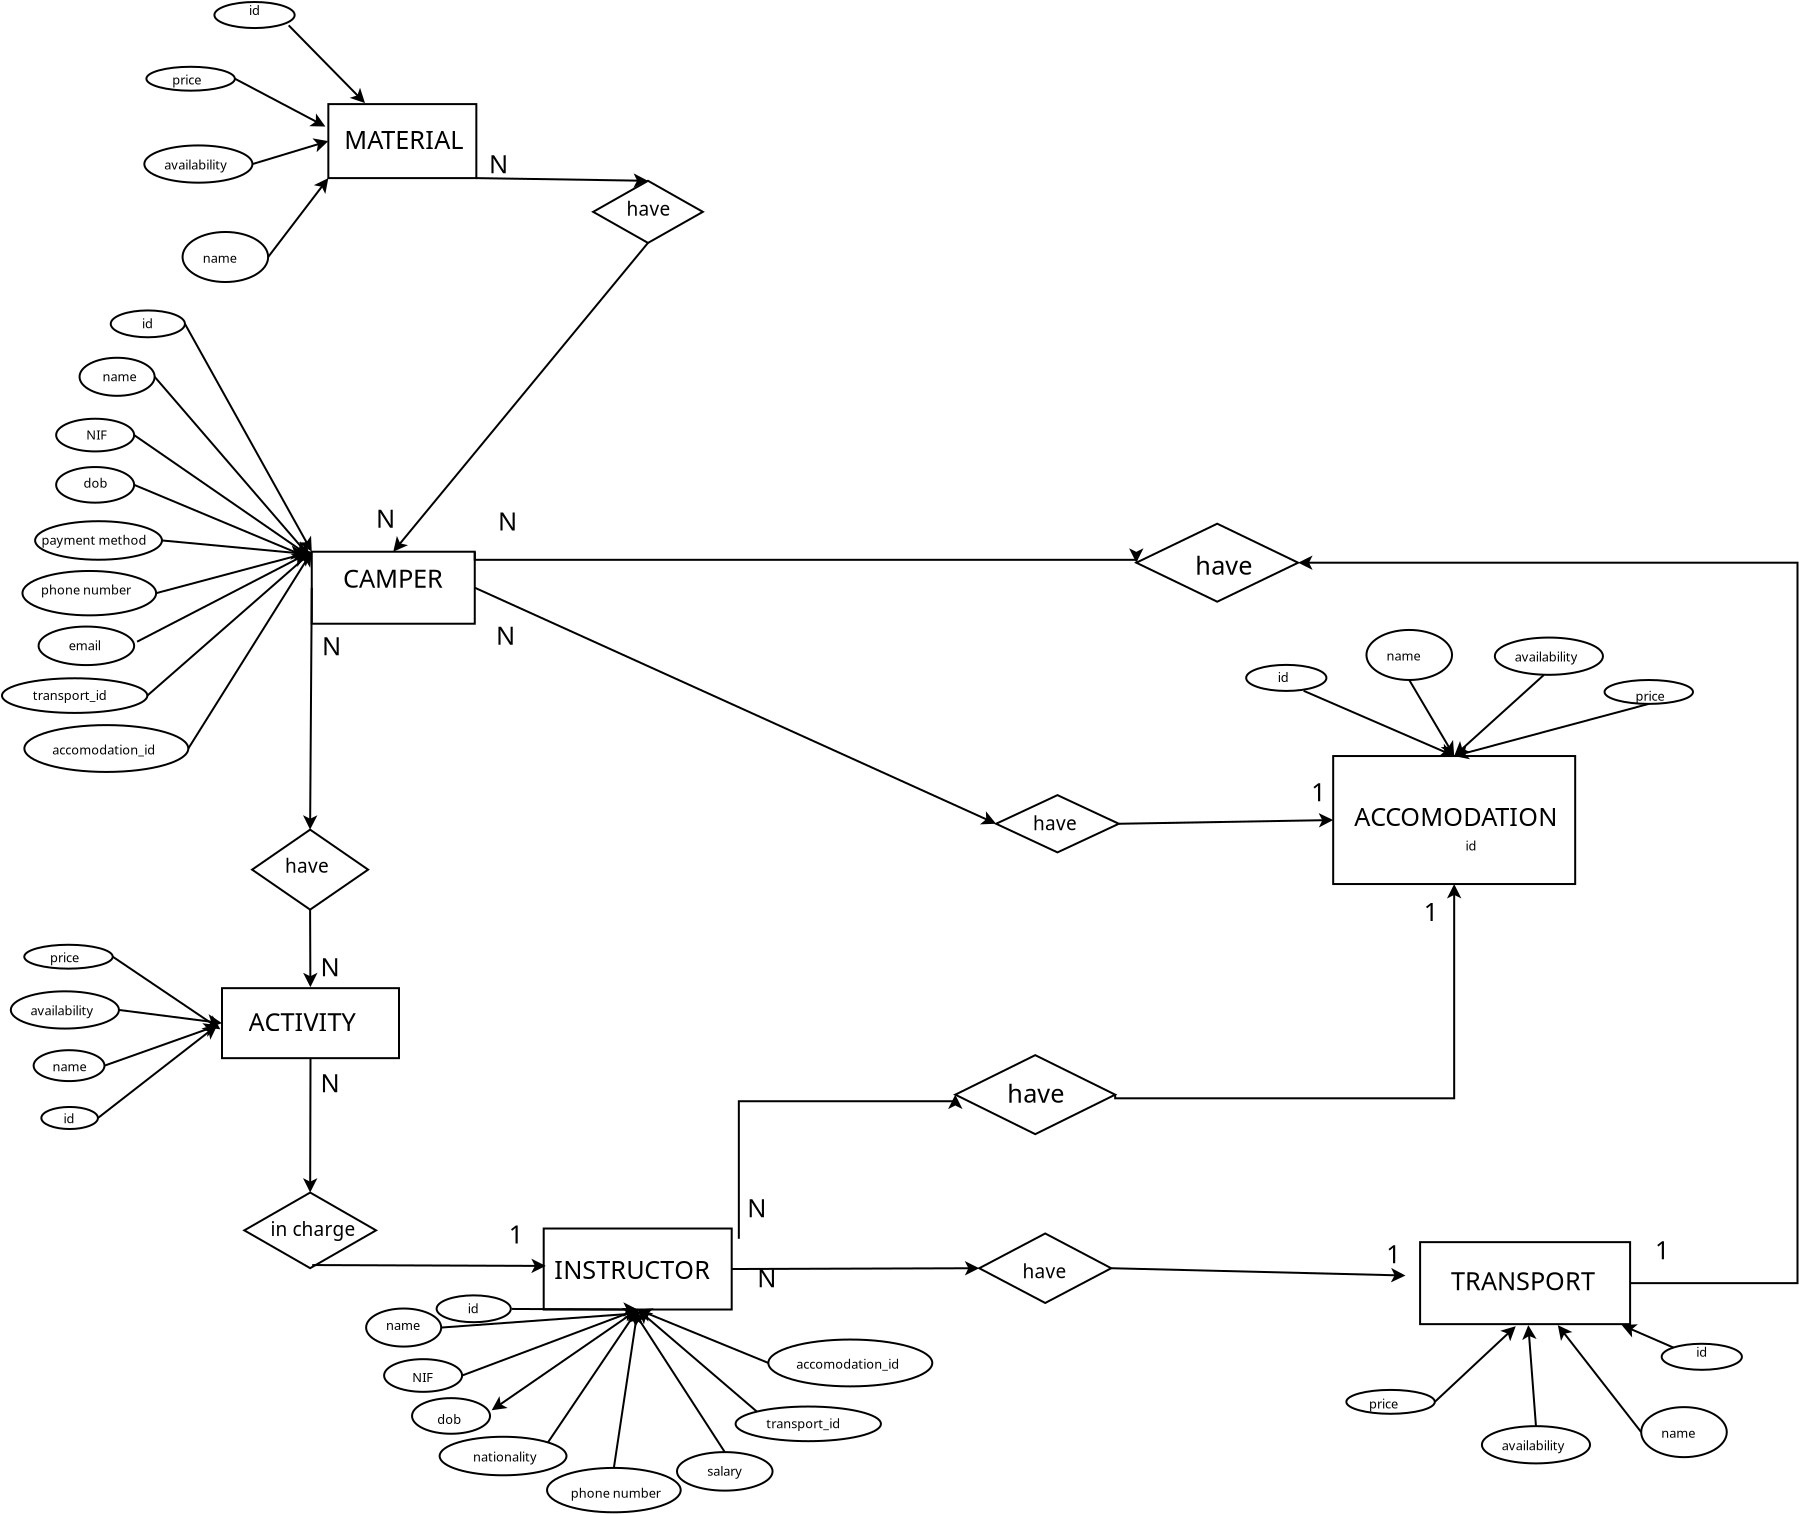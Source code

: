 <?xml version="1.0" encoding="UTF-8"?>
<dia:diagram xmlns:dia="http://www.lysator.liu.se/~alla/dia/">
  <dia:layer name="Fondo" visible="true" active="true">
    <dia:object type="Standard - Box" version="0" id="O0">
      <dia:attribute name="obj_pos">
        <dia:point val="0.117,-15.701"/>
      </dia:attribute>
      <dia:attribute name="obj_bb">
        <dia:rectangle val="0.067,-15.751;8.317,-12.051"/>
      </dia:attribute>
      <dia:attribute name="elem_corner">
        <dia:point val="0.117,-15.701"/>
      </dia:attribute>
      <dia:attribute name="elem_width">
        <dia:real val="8.15"/>
      </dia:attribute>
      <dia:attribute name="elem_height">
        <dia:real val="3.6"/>
      </dia:attribute>
      <dia:attribute name="show_background">
        <dia:boolean val="true"/>
      </dia:attribute>
    </dia:object>
    <dia:object type="Standard - Text" version="1" id="O1">
      <dia:attribute name="obj_pos">
        <dia:point val="4.192,-13.901"/>
      </dia:attribute>
      <dia:attribute name="obj_bb">
        <dia:rectangle val="1.541,-15.081;6.844,-13.601"/>
      </dia:attribute>
      <dia:attribute name="text">
        <dia:composite type="text">
          <dia:attribute name="string">
            <dia:string>#CAMPER#</dia:string>
          </dia:attribute>
          <dia:attribute name="font">
            <dia:font family="sans" style="0" name="Helvetica"/>
          </dia:attribute>
          <dia:attribute name="height">
            <dia:real val="1.587"/>
          </dia:attribute>
          <dia:attribute name="pos">
            <dia:point val="4.192,-13.901"/>
          </dia:attribute>
          <dia:attribute name="color">
            <dia:color val="#000000"/>
          </dia:attribute>
          <dia:attribute name="alignment">
            <dia:enum val="1"/>
          </dia:attribute>
        </dia:composite>
      </dia:attribute>
      <dia:attribute name="valign">
        <dia:enum val="3"/>
      </dia:attribute>
      <dia:connections>
        <dia:connection handle="0" to="O0" connection="8"/>
      </dia:connections>
    </dia:object>
    <dia:object type="Standard - Box" version="0" id="O2">
      <dia:attribute name="obj_pos">
        <dia:point val="11.714,18.139"/>
      </dia:attribute>
      <dia:attribute name="obj_bb">
        <dia:rectangle val="11.664,18.089;21.164,22.239"/>
      </dia:attribute>
      <dia:attribute name="elem_corner">
        <dia:point val="11.714,18.139"/>
      </dia:attribute>
      <dia:attribute name="elem_width">
        <dia:real val="9.4"/>
      </dia:attribute>
      <dia:attribute name="elem_height">
        <dia:real val="4.05"/>
      </dia:attribute>
      <dia:attribute name="show_background">
        <dia:boolean val="true"/>
      </dia:attribute>
    </dia:object>
    <dia:object type="Standard - Text" version="1" id="O3">
      <dia:attribute name="obj_pos">
        <dia:point val="12.239,20.664"/>
      </dia:attribute>
      <dia:attribute name="obj_bb">
        <dia:rectangle val="12.239,19.494;20.439,20.962"/>
      </dia:attribute>
      <dia:attribute name="text">
        <dia:composite type="text">
          <dia:attribute name="string">
            <dia:string>#INSTRUCTOR#</dia:string>
          </dia:attribute>
          <dia:attribute name="font">
            <dia:font family="sans" style="0" name="Helvetica"/>
          </dia:attribute>
          <dia:attribute name="height">
            <dia:real val="1.576"/>
          </dia:attribute>
          <dia:attribute name="pos">
            <dia:point val="12.239,20.664"/>
          </dia:attribute>
          <dia:attribute name="color">
            <dia:color val="#000000"/>
          </dia:attribute>
          <dia:attribute name="alignment">
            <dia:enum val="0"/>
          </dia:attribute>
        </dia:composite>
      </dia:attribute>
      <dia:attribute name="valign">
        <dia:enum val="3"/>
      </dia:attribute>
    </dia:object>
    <dia:object type="Standard - Box" version="0" id="O4">
      <dia:attribute name="obj_pos">
        <dia:point val="-4.371,6.121"/>
      </dia:attribute>
      <dia:attribute name="obj_bb">
        <dia:rectangle val="-4.421,6.071;4.529,9.671"/>
      </dia:attribute>
      <dia:attribute name="elem_corner">
        <dia:point val="-4.371,6.121"/>
      </dia:attribute>
      <dia:attribute name="elem_width">
        <dia:real val="8.85"/>
      </dia:attribute>
      <dia:attribute name="elem_height">
        <dia:real val="3.5"/>
      </dia:attribute>
      <dia:attribute name="show_background">
        <dia:boolean val="true"/>
      </dia:attribute>
    </dia:object>
    <dia:object type="Standard - Text" version="1" id="O5">
      <dia:attribute name="obj_pos">
        <dia:point val="-3.046,8.271"/>
      </dia:attribute>
      <dia:attribute name="obj_bb">
        <dia:rectangle val="-3.046,7.101;2.592,8.568"/>
      </dia:attribute>
      <dia:attribute name="text">
        <dia:composite type="text">
          <dia:attribute name="string">
            <dia:string>#ACTIVITY#</dia:string>
          </dia:attribute>
          <dia:attribute name="font">
            <dia:font family="sans" style="0" name="Helvetica"/>
          </dia:attribute>
          <dia:attribute name="height">
            <dia:real val="1.576"/>
          </dia:attribute>
          <dia:attribute name="pos">
            <dia:point val="-3.046,8.271"/>
          </dia:attribute>
          <dia:attribute name="color">
            <dia:color val="#000000"/>
          </dia:attribute>
          <dia:attribute name="alignment">
            <dia:enum val="0"/>
          </dia:attribute>
        </dia:composite>
      </dia:attribute>
      <dia:attribute name="valign">
        <dia:enum val="3"/>
      </dia:attribute>
    </dia:object>
    <dia:object type="Standard - Box" version="0" id="O6">
      <dia:attribute name="obj_pos">
        <dia:point val="0.946,-38.082"/>
      </dia:attribute>
      <dia:attribute name="obj_bb">
        <dia:rectangle val="0.896,-38.132;8.396,-34.332"/>
      </dia:attribute>
      <dia:attribute name="elem_corner">
        <dia:point val="0.946,-38.082"/>
      </dia:attribute>
      <dia:attribute name="elem_width">
        <dia:real val="7.4"/>
      </dia:attribute>
      <dia:attribute name="elem_height">
        <dia:real val="3.7"/>
      </dia:attribute>
      <dia:attribute name="show_background">
        <dia:boolean val="true"/>
      </dia:attribute>
    </dia:object>
    <dia:object type="Standard - Text" version="1" id="O7">
      <dia:attribute name="obj_pos">
        <dia:point val="1.746,-35.832"/>
      </dia:attribute>
      <dia:attribute name="obj_bb">
        <dia:rectangle val="1.746,-37.002;7.976,-35.534"/>
      </dia:attribute>
      <dia:attribute name="text">
        <dia:composite type="text">
          <dia:attribute name="string">
            <dia:string>#MATERIAL#</dia:string>
          </dia:attribute>
          <dia:attribute name="font">
            <dia:font family="sans" style="0" name="Helvetica"/>
          </dia:attribute>
          <dia:attribute name="height">
            <dia:real val="1.576"/>
          </dia:attribute>
          <dia:attribute name="pos">
            <dia:point val="1.746,-35.832"/>
          </dia:attribute>
          <dia:attribute name="color">
            <dia:color val="#000000"/>
          </dia:attribute>
          <dia:attribute name="alignment">
            <dia:enum val="0"/>
          </dia:attribute>
        </dia:composite>
      </dia:attribute>
      <dia:attribute name="valign">
        <dia:enum val="3"/>
      </dia:attribute>
    </dia:object>
    <dia:object type="Flowchart - Diamond" version="0" id="O8">
      <dia:attribute name="obj_pos">
        <dia:point val="-2.866,-1.805"/>
      </dia:attribute>
      <dia:attribute name="obj_bb">
        <dia:rectangle val="-2.916,-1.855;2.984,2.245"/>
      </dia:attribute>
      <dia:attribute name="elem_corner">
        <dia:point val="-2.866,-1.805"/>
      </dia:attribute>
      <dia:attribute name="elem_width">
        <dia:real val="5.8"/>
      </dia:attribute>
      <dia:attribute name="elem_height">
        <dia:real val="4"/>
      </dia:attribute>
      <dia:attribute name="show_background">
        <dia:boolean val="true"/>
      </dia:attribute>
      <dia:attribute name="padding">
        <dia:real val="0.354"/>
      </dia:attribute>
      <dia:attribute name="text">
        <dia:composite type="text">
          <dia:attribute name="string">
            <dia:string>##</dia:string>
          </dia:attribute>
          <dia:attribute name="font">
            <dia:font family="sans" style="0" name="Helvetica"/>
          </dia:attribute>
          <dia:attribute name="height">
            <dia:real val="0.8"/>
          </dia:attribute>
          <dia:attribute name="pos">
            <dia:point val="0.034,0.39"/>
          </dia:attribute>
          <dia:attribute name="color">
            <dia:color val="#000000"/>
          </dia:attribute>
          <dia:attribute name="alignment">
            <dia:enum val="1"/>
          </dia:attribute>
        </dia:composite>
      </dia:attribute>
    </dia:object>
    <dia:object type="Standard - Text" version="1" id="O9">
      <dia:attribute name="obj_pos">
        <dia:point val="-1.216,0.345"/>
      </dia:attribute>
      <dia:attribute name="obj_bb">
        <dia:rectangle val="-1.216,-0.538;1.116,0.57"/>
      </dia:attribute>
      <dia:attribute name="text">
        <dia:composite type="text">
          <dia:attribute name="string">
            <dia:string>#have#</dia:string>
          </dia:attribute>
          <dia:attribute name="font">
            <dia:font family="sans" style="0" name="Helvetica"/>
          </dia:attribute>
          <dia:attribute name="height">
            <dia:real val="1.188"/>
          </dia:attribute>
          <dia:attribute name="pos">
            <dia:point val="-1.216,0.345"/>
          </dia:attribute>
          <dia:attribute name="color">
            <dia:color val="#000000"/>
          </dia:attribute>
          <dia:attribute name="alignment">
            <dia:enum val="0"/>
          </dia:attribute>
        </dia:composite>
      </dia:attribute>
      <dia:attribute name="valign">
        <dia:enum val="3"/>
      </dia:attribute>
    </dia:object>
    <dia:object type="Flowchart - Diamond" version="0" id="O10">
      <dia:attribute name="obj_pos">
        <dia:point val="-3.257,16.341"/>
      </dia:attribute>
      <dia:attribute name="obj_bb">
        <dia:rectangle val="-3.307,16.291;3.381,20.171"/>
      </dia:attribute>
      <dia:attribute name="elem_corner">
        <dia:point val="-3.257,16.341"/>
      </dia:attribute>
      <dia:attribute name="elem_width">
        <dia:real val="6.588"/>
      </dia:attribute>
      <dia:attribute name="elem_height">
        <dia:real val="3.78"/>
      </dia:attribute>
      <dia:attribute name="show_background">
        <dia:boolean val="true"/>
      </dia:attribute>
      <dia:attribute name="padding">
        <dia:real val="0.354"/>
      </dia:attribute>
      <dia:attribute name="text">
        <dia:composite type="text">
          <dia:attribute name="string">
            <dia:string>##</dia:string>
          </dia:attribute>
          <dia:attribute name="font">
            <dia:font family="sans" style="0" name="Helvetica"/>
          </dia:attribute>
          <dia:attribute name="height">
            <dia:real val="0.8"/>
          </dia:attribute>
          <dia:attribute name="pos">
            <dia:point val="0.037,18.426"/>
          </dia:attribute>
          <dia:attribute name="color">
            <dia:color val="#000000"/>
          </dia:attribute>
          <dia:attribute name="alignment">
            <dia:enum val="1"/>
          </dia:attribute>
        </dia:composite>
      </dia:attribute>
    </dia:object>
    <dia:object type="Flowchart - Diamond" version="0" id="O11">
      <dia:attribute name="obj_pos">
        <dia:point val="14.185,-34.247"/>
      </dia:attribute>
      <dia:attribute name="obj_bb">
        <dia:rectangle val="14.135,-34.297;19.72,-31.092"/>
      </dia:attribute>
      <dia:attribute name="elem_corner">
        <dia:point val="14.185,-34.247"/>
      </dia:attribute>
      <dia:attribute name="elem_width">
        <dia:real val="5.486"/>
      </dia:attribute>
      <dia:attribute name="elem_height">
        <dia:real val="3.105"/>
      </dia:attribute>
      <dia:attribute name="show_background">
        <dia:boolean val="true"/>
      </dia:attribute>
      <dia:attribute name="padding">
        <dia:real val="0.354"/>
      </dia:attribute>
      <dia:attribute name="text">
        <dia:composite type="text">
          <dia:attribute name="string">
            <dia:string>##</dia:string>
          </dia:attribute>
          <dia:attribute name="font">
            <dia:font family="sans" style="0" name="Helvetica"/>
          </dia:attribute>
          <dia:attribute name="height">
            <dia:real val="0.8"/>
          </dia:attribute>
          <dia:attribute name="pos">
            <dia:point val="16.927,-32.499"/>
          </dia:attribute>
          <dia:attribute name="color">
            <dia:color val="#000000"/>
          </dia:attribute>
          <dia:attribute name="alignment">
            <dia:enum val="1"/>
          </dia:attribute>
        </dia:composite>
      </dia:attribute>
    </dia:object>
    <dia:object type="Standard - Text" version="1" id="O12">
      <dia:attribute name="obj_pos">
        <dia:point val="15.848,-32.503"/>
      </dia:attribute>
      <dia:attribute name="obj_bb">
        <dia:rectangle val="15.848,-33.385;18.181,-32.278"/>
      </dia:attribute>
      <dia:attribute name="text">
        <dia:composite type="text">
          <dia:attribute name="string">
            <dia:string>#have#</dia:string>
          </dia:attribute>
          <dia:attribute name="font">
            <dia:font family="sans" style="0" name="Helvetica"/>
          </dia:attribute>
          <dia:attribute name="height">
            <dia:real val="1.188"/>
          </dia:attribute>
          <dia:attribute name="pos">
            <dia:point val="15.848,-32.503"/>
          </dia:attribute>
          <dia:attribute name="color">
            <dia:color val="#000000"/>
          </dia:attribute>
          <dia:attribute name="alignment">
            <dia:enum val="0"/>
          </dia:attribute>
        </dia:composite>
      </dia:attribute>
      <dia:attribute name="valign">
        <dia:enum val="3"/>
      </dia:attribute>
    </dia:object>
    <dia:object type="Flowchart - Diamond" version="0" id="O13">
      <dia:attribute name="obj_pos">
        <dia:point val="34.333,-3.531"/>
      </dia:attribute>
      <dia:attribute name="obj_bb">
        <dia:rectangle val="34.282,-3.581;40.52,-0.618"/>
      </dia:attribute>
      <dia:attribute name="elem_corner">
        <dia:point val="34.333,-3.531"/>
      </dia:attribute>
      <dia:attribute name="elem_width">
        <dia:real val="6.137"/>
      </dia:attribute>
      <dia:attribute name="elem_height">
        <dia:real val="2.863"/>
      </dia:attribute>
      <dia:attribute name="show_background">
        <dia:boolean val="true"/>
      </dia:attribute>
      <dia:attribute name="padding">
        <dia:real val="0.354"/>
      </dia:attribute>
      <dia:attribute name="text">
        <dia:composite type="text">
          <dia:attribute name="string">
            <dia:string>##</dia:string>
          </dia:attribute>
          <dia:attribute name="font">
            <dia:font family="sans" style="0" name="Helvetica"/>
          </dia:attribute>
          <dia:attribute name="height">
            <dia:real val="0.8"/>
          </dia:attribute>
          <dia:attribute name="pos">
            <dia:point val="37.401,-1.904"/>
          </dia:attribute>
          <dia:attribute name="color">
            <dia:color val="#000000"/>
          </dia:attribute>
          <dia:attribute name="alignment">
            <dia:enum val="1"/>
          </dia:attribute>
        </dia:composite>
      </dia:attribute>
    </dia:object>
    <dia:object type="Standard - Text" version="1" id="O14">
      <dia:attribute name="obj_pos">
        <dia:point val="-1.943,18.514"/>
      </dia:attribute>
      <dia:attribute name="obj_bb">
        <dia:rectangle val="-1.943,17.632;2.495,18.739"/>
      </dia:attribute>
      <dia:attribute name="text">
        <dia:composite type="text">
          <dia:attribute name="string">
            <dia:string>#in charge#</dia:string>
          </dia:attribute>
          <dia:attribute name="font">
            <dia:font family="sans" style="0" name="Helvetica"/>
          </dia:attribute>
          <dia:attribute name="height">
            <dia:real val="1.188"/>
          </dia:attribute>
          <dia:attribute name="pos">
            <dia:point val="-1.943,18.514"/>
          </dia:attribute>
          <dia:attribute name="color">
            <dia:color val="#000000"/>
          </dia:attribute>
          <dia:attribute name="alignment">
            <dia:enum val="0"/>
          </dia:attribute>
        </dia:composite>
      </dia:attribute>
      <dia:attribute name="valign">
        <dia:enum val="3"/>
      </dia:attribute>
    </dia:object>
    <dia:object type="Standard - Text" version="1" id="O15">
      <dia:attribute name="obj_pos">
        <dia:point val="36.175,-1.77"/>
      </dia:attribute>
      <dia:attribute name="obj_bb">
        <dia:rectangle val="36.175,-2.652;38.81,-1.545"/>
      </dia:attribute>
      <dia:attribute name="text">
        <dia:composite type="text">
          <dia:attribute name="string">
            <dia:string>#have #</dia:string>
          </dia:attribute>
          <dia:attribute name="font">
            <dia:font family="sans" style="0" name="Helvetica"/>
          </dia:attribute>
          <dia:attribute name="height">
            <dia:real val="1.188"/>
          </dia:attribute>
          <dia:attribute name="pos">
            <dia:point val="36.175,-1.77"/>
          </dia:attribute>
          <dia:attribute name="color">
            <dia:color val="#000000"/>
          </dia:attribute>
          <dia:attribute name="alignment">
            <dia:enum val="0"/>
          </dia:attribute>
        </dia:composite>
      </dia:attribute>
      <dia:attribute name="valign">
        <dia:enum val="3"/>
      </dia:attribute>
    </dia:object>
    <dia:object type="Flowchart - Diamond" version="0" id="O16">
      <dia:attribute name="obj_pos">
        <dia:point val="33.491,18.387"/>
      </dia:attribute>
      <dia:attribute name="obj_bb">
        <dia:rectangle val="33.441,18.337;40.138,21.912"/>
      </dia:attribute>
      <dia:attribute name="elem_corner">
        <dia:point val="33.491,18.387"/>
      </dia:attribute>
      <dia:attribute name="elem_width">
        <dia:real val="6.597"/>
      </dia:attribute>
      <dia:attribute name="elem_height">
        <dia:real val="3.475"/>
      </dia:attribute>
      <dia:attribute name="show_background">
        <dia:boolean val="true"/>
      </dia:attribute>
      <dia:attribute name="padding">
        <dia:real val="0.354"/>
      </dia:attribute>
      <dia:attribute name="text">
        <dia:composite type="text">
          <dia:attribute name="string">
            <dia:string>##</dia:string>
          </dia:attribute>
          <dia:attribute name="font">
            <dia:font family="sans" style="0" name="Helvetica"/>
          </dia:attribute>
          <dia:attribute name="height">
            <dia:real val="0.8"/>
          </dia:attribute>
          <dia:attribute name="pos">
            <dia:point val="36.79,20.319"/>
          </dia:attribute>
          <dia:attribute name="color">
            <dia:color val="#000000"/>
          </dia:attribute>
          <dia:attribute name="alignment">
            <dia:enum val="1"/>
          </dia:attribute>
        </dia:composite>
      </dia:attribute>
    </dia:object>
    <dia:object type="Standard - Text" version="1" id="O17">
      <dia:attribute name="obj_pos">
        <dia:point val="35.658,20.619"/>
      </dia:attribute>
      <dia:attribute name="obj_bb">
        <dia:rectangle val="35.658,19.737;37.991,20.844"/>
      </dia:attribute>
      <dia:attribute name="text">
        <dia:composite type="text">
          <dia:attribute name="string">
            <dia:string>#have#</dia:string>
          </dia:attribute>
          <dia:attribute name="font">
            <dia:font family="sans" style="0" name="Helvetica"/>
          </dia:attribute>
          <dia:attribute name="height">
            <dia:real val="1.188"/>
          </dia:attribute>
          <dia:attribute name="pos">
            <dia:point val="35.658,20.619"/>
          </dia:attribute>
          <dia:attribute name="color">
            <dia:color val="#000000"/>
          </dia:attribute>
          <dia:attribute name="alignment">
            <dia:enum val="0"/>
          </dia:attribute>
        </dia:composite>
      </dia:attribute>
      <dia:attribute name="valign">
        <dia:enum val="3"/>
      </dia:attribute>
    </dia:object>
    <dia:object type="Standard - Box" version="0" id="O18">
      <dia:attribute name="obj_pos">
        <dia:point val="51.188,-5.485"/>
      </dia:attribute>
      <dia:attribute name="obj_bb">
        <dia:rectangle val="51.138,-5.535;63.338,0.965"/>
      </dia:attribute>
      <dia:attribute name="elem_corner">
        <dia:point val="51.188,-5.485"/>
      </dia:attribute>
      <dia:attribute name="elem_width">
        <dia:real val="12.1"/>
      </dia:attribute>
      <dia:attribute name="elem_height">
        <dia:real val="6.4"/>
      </dia:attribute>
      <dia:attribute name="show_background">
        <dia:boolean val="true"/>
      </dia:attribute>
    </dia:object>
    <dia:object type="Standard - Box" version="0" id="O19">
      <dia:attribute name="obj_pos">
        <dia:point val="55.534,18.82"/>
      </dia:attribute>
      <dia:attribute name="obj_bb">
        <dia:rectangle val="55.484,18.77;66.084,22.97"/>
      </dia:attribute>
      <dia:attribute name="elem_corner">
        <dia:point val="55.534,18.82"/>
      </dia:attribute>
      <dia:attribute name="elem_width">
        <dia:real val="10.5"/>
      </dia:attribute>
      <dia:attribute name="elem_height">
        <dia:real val="4.1"/>
      </dia:attribute>
      <dia:attribute name="show_background">
        <dia:boolean val="true"/>
      </dia:attribute>
    </dia:object>
    <dia:object type="Standard - Text" version="1" id="O20">
      <dia:attribute name="obj_pos">
        <dia:point val="52.238,-1.985"/>
      </dia:attribute>
      <dia:attribute name="obj_bb">
        <dia:rectangle val="52.238,-3.155;62.7,-1.688"/>
      </dia:attribute>
      <dia:attribute name="text">
        <dia:composite type="text">
          <dia:attribute name="string">
            <dia:string>#ACCOMODATION#</dia:string>
          </dia:attribute>
          <dia:attribute name="font">
            <dia:font family="sans" style="0" name="Helvetica"/>
          </dia:attribute>
          <dia:attribute name="height">
            <dia:real val="1.576"/>
          </dia:attribute>
          <dia:attribute name="pos">
            <dia:point val="52.238,-1.985"/>
          </dia:attribute>
          <dia:attribute name="color">
            <dia:color val="#000000"/>
          </dia:attribute>
          <dia:attribute name="alignment">
            <dia:enum val="0"/>
          </dia:attribute>
        </dia:composite>
      </dia:attribute>
      <dia:attribute name="valign">
        <dia:enum val="3"/>
      </dia:attribute>
    </dia:object>
    <dia:object type="Standard - Text" version="1" id="O21">
      <dia:attribute name="obj_pos">
        <dia:point val="57.084,21.22"/>
      </dia:attribute>
      <dia:attribute name="obj_bb">
        <dia:rectangle val="57.084,20.05;64.594,21.517"/>
      </dia:attribute>
      <dia:attribute name="text">
        <dia:composite type="text">
          <dia:attribute name="string">
            <dia:string>#TRANSPORT#</dia:string>
          </dia:attribute>
          <dia:attribute name="font">
            <dia:font family="sans" style="0" name="Helvetica"/>
          </dia:attribute>
          <dia:attribute name="height">
            <dia:real val="1.576"/>
          </dia:attribute>
          <dia:attribute name="pos">
            <dia:point val="57.084,21.22"/>
          </dia:attribute>
          <dia:attribute name="color">
            <dia:color val="#000000"/>
          </dia:attribute>
          <dia:attribute name="alignment">
            <dia:enum val="0"/>
          </dia:attribute>
        </dia:composite>
      </dia:attribute>
      <dia:attribute name="valign">
        <dia:enum val="3"/>
      </dia:attribute>
    </dia:object>
    <dia:object type="Standard - Ellipse" version="0" id="O22">
      <dia:attribute name="obj_pos">
        <dia:point val="-4.751,-43.187"/>
      </dia:attribute>
      <dia:attribute name="obj_bb">
        <dia:rectangle val="-4.801,-43.237;-0.688,-41.834"/>
      </dia:attribute>
      <dia:attribute name="elem_corner">
        <dia:point val="-4.751,-43.187"/>
      </dia:attribute>
      <dia:attribute name="elem_width">
        <dia:real val="4.013"/>
      </dia:attribute>
      <dia:attribute name="elem_height">
        <dia:real val="1.303"/>
      </dia:attribute>
    </dia:object>
    <dia:object type="Standard - Ellipse" version="0" id="O23">
      <dia:attribute name="obj_pos">
        <dia:point val="-8.151,-39.948"/>
      </dia:attribute>
      <dia:attribute name="obj_bb">
        <dia:rectangle val="-8.201,-39.998;-3.677,-38.703"/>
      </dia:attribute>
      <dia:attribute name="elem_corner">
        <dia:point val="-8.151,-39.948"/>
      </dia:attribute>
      <dia:attribute name="elem_width">
        <dia:real val="4.423"/>
      </dia:attribute>
      <dia:attribute name="elem_height">
        <dia:real val="1.195"/>
      </dia:attribute>
    </dia:object>
    <dia:object type="Standard - Ellipse" version="0" id="O24">
      <dia:attribute name="obj_pos">
        <dia:point val="-8.255,-36.016"/>
      </dia:attribute>
      <dia:attribute name="obj_bb">
        <dia:rectangle val="-8.305,-36.066;-2.798,-34.103"/>
      </dia:attribute>
      <dia:attribute name="elem_corner">
        <dia:point val="-8.255,-36.016"/>
      </dia:attribute>
      <dia:attribute name="elem_width">
        <dia:real val="5.407"/>
      </dia:attribute>
      <dia:attribute name="elem_height">
        <dia:real val="1.863"/>
      </dia:attribute>
    </dia:object>
    <dia:object type="Standard - Text" version="1" id="O25">
      <dia:attribute name="obj_pos">
        <dia:point val="-2.744,-42.535"/>
      </dia:attribute>
      <dia:attribute name="obj_bb">
        <dia:rectangle val="-3.037,-43.13;-2.452,-42.385"/>
      </dia:attribute>
      <dia:attribute name="text">
        <dia:composite type="text">
          <dia:attribute name="string">
            <dia:string>#id#</dia:string>
          </dia:attribute>
          <dia:attribute name="font">
            <dia:font family="sans" style="0" name="Helvetica"/>
          </dia:attribute>
          <dia:attribute name="height">
            <dia:real val="0.8"/>
          </dia:attribute>
          <dia:attribute name="pos">
            <dia:point val="-2.744,-42.535"/>
          </dia:attribute>
          <dia:attribute name="color">
            <dia:color val="#000000"/>
          </dia:attribute>
          <dia:attribute name="alignment">
            <dia:enum val="1"/>
          </dia:attribute>
        </dia:composite>
      </dia:attribute>
      <dia:attribute name="valign">
        <dia:enum val="3"/>
      </dia:attribute>
      <dia:connections>
        <dia:connection handle="0" to="O22" connection="8"/>
      </dia:connections>
    </dia:object>
    <dia:object type="Standard - Text" version="1" id="O26">
      <dia:attribute name="obj_pos">
        <dia:point val="-6.858,-39.068"/>
      </dia:attribute>
      <dia:attribute name="obj_bb">
        <dia:rectangle val="-6.858,-39.663;-5.263,-38.918"/>
      </dia:attribute>
      <dia:attribute name="text">
        <dia:composite type="text">
          <dia:attribute name="string">
            <dia:string>#price#</dia:string>
          </dia:attribute>
          <dia:attribute name="font">
            <dia:font family="sans" style="0" name="Helvetica"/>
          </dia:attribute>
          <dia:attribute name="height">
            <dia:real val="0.8"/>
          </dia:attribute>
          <dia:attribute name="pos">
            <dia:point val="-6.858,-39.068"/>
          </dia:attribute>
          <dia:attribute name="color">
            <dia:color val="#000000"/>
          </dia:attribute>
          <dia:attribute name="alignment">
            <dia:enum val="0"/>
          </dia:attribute>
        </dia:composite>
      </dia:attribute>
      <dia:attribute name="valign">
        <dia:enum val="3"/>
      </dia:attribute>
    </dia:object>
    <dia:object type="Standard - Text" version="1" id="O27">
      <dia:attribute name="obj_pos">
        <dia:point val="-7.264,-34.815"/>
      </dia:attribute>
      <dia:attribute name="obj_bb">
        <dia:rectangle val="-7.264,-35.41;-3.781,-34.665"/>
      </dia:attribute>
      <dia:attribute name="text">
        <dia:composite type="text">
          <dia:attribute name="string">
            <dia:string>#availability#</dia:string>
          </dia:attribute>
          <dia:attribute name="font">
            <dia:font family="sans" style="0" name="Helvetica"/>
          </dia:attribute>
          <dia:attribute name="height">
            <dia:real val="0.8"/>
          </dia:attribute>
          <dia:attribute name="pos">
            <dia:point val="-7.264,-34.815"/>
          </dia:attribute>
          <dia:attribute name="color">
            <dia:color val="#000000"/>
          </dia:attribute>
          <dia:attribute name="alignment">
            <dia:enum val="0"/>
          </dia:attribute>
        </dia:composite>
      </dia:attribute>
      <dia:attribute name="valign">
        <dia:enum val="3"/>
      </dia:attribute>
    </dia:object>
    <dia:object type="Standard - Ellipse" version="0" id="O28">
      <dia:attribute name="obj_pos">
        <dia:point val="-6.343,-31.688"/>
      </dia:attribute>
      <dia:attribute name="obj_bb">
        <dia:rectangle val="-6.393,-31.738;-2.014,-29.136"/>
      </dia:attribute>
      <dia:attribute name="elem_corner">
        <dia:point val="-6.343,-31.688"/>
      </dia:attribute>
      <dia:attribute name="elem_width">
        <dia:real val="4.279"/>
      </dia:attribute>
      <dia:attribute name="elem_height">
        <dia:real val="2.502"/>
      </dia:attribute>
    </dia:object>
    <dia:object type="Standard - Text" version="1" id="O29">
      <dia:attribute name="obj_pos">
        <dia:point val="-5.335,-30.154"/>
      </dia:attribute>
      <dia:attribute name="obj_bb">
        <dia:rectangle val="-5.335,-30.749;-3.52,-30.004"/>
      </dia:attribute>
      <dia:attribute name="text">
        <dia:composite type="text">
          <dia:attribute name="string">
            <dia:string>#name#</dia:string>
          </dia:attribute>
          <dia:attribute name="font">
            <dia:font family="sans" style="0" name="Helvetica"/>
          </dia:attribute>
          <dia:attribute name="height">
            <dia:real val="0.8"/>
          </dia:attribute>
          <dia:attribute name="pos">
            <dia:point val="-5.335,-30.154"/>
          </dia:attribute>
          <dia:attribute name="color">
            <dia:color val="#000000"/>
          </dia:attribute>
          <dia:attribute name="alignment">
            <dia:enum val="0"/>
          </dia:attribute>
        </dia:composite>
      </dia:attribute>
      <dia:attribute name="valign">
        <dia:enum val="3"/>
      </dia:attribute>
    </dia:object>
    <dia:object type="Standard - Line" version="0" id="O30">
      <dia:attribute name="obj_pos">
        <dia:point val="8.346,-34.382"/>
      </dia:attribute>
      <dia:attribute name="obj_bb">
        <dia:rectangle val="8.296,-34.618;17.039,-33.895"/>
      </dia:attribute>
      <dia:attribute name="conn_endpoints">
        <dia:point val="8.346,-34.382"/>
        <dia:point val="16.927,-34.247"/>
      </dia:attribute>
      <dia:attribute name="numcp">
        <dia:int val="1"/>
      </dia:attribute>
      <dia:attribute name="end_arrow">
        <dia:enum val="22"/>
      </dia:attribute>
      <dia:attribute name="end_arrow_length">
        <dia:real val="0.5"/>
      </dia:attribute>
      <dia:attribute name="end_arrow_width">
        <dia:real val="0.5"/>
      </dia:attribute>
      <dia:connections>
        <dia:connection handle="0" to="O6" connection="7"/>
        <dia:connection handle="1" to="O11" connection="0"/>
      </dia:connections>
    </dia:object>
    <dia:object type="Standard - Line" version="0" id="O31">
      <dia:attribute name="obj_pos">
        <dia:point val="16.927,-31.142"/>
      </dia:attribute>
      <dia:attribute name="obj_bb">
        <dia:rectangle val="4.121,-31.212;16.998,-15.614"/>
      </dia:attribute>
      <dia:attribute name="conn_endpoints">
        <dia:point val="16.927,-31.142"/>
        <dia:point val="4.192,-15.701"/>
      </dia:attribute>
      <dia:attribute name="numcp">
        <dia:int val="1"/>
      </dia:attribute>
      <dia:attribute name="end_arrow">
        <dia:enum val="22"/>
      </dia:attribute>
      <dia:attribute name="end_arrow_length">
        <dia:real val="0.5"/>
      </dia:attribute>
      <dia:attribute name="end_arrow_width">
        <dia:real val="0.5"/>
      </dia:attribute>
      <dia:connections>
        <dia:connection handle="0" to="O11" connection="8"/>
        <dia:connection handle="1" to="O0" connection="1"/>
      </dia:connections>
    </dia:object>
    <dia:object type="Standard - Text" version="1" id="O32">
      <dia:attribute name="obj_pos">
        <dia:point val="8.976,-34.631"/>
      </dia:attribute>
      <dia:attribute name="obj_bb">
        <dia:rectangle val="8.976,-35.801;9.919,-34.333"/>
      </dia:attribute>
      <dia:attribute name="text">
        <dia:composite type="text">
          <dia:attribute name="string">
            <dia:string>#N#</dia:string>
          </dia:attribute>
          <dia:attribute name="font">
            <dia:font family="sans" style="0" name="Helvetica"/>
          </dia:attribute>
          <dia:attribute name="height">
            <dia:real val="1.576"/>
          </dia:attribute>
          <dia:attribute name="pos">
            <dia:point val="8.976,-34.631"/>
          </dia:attribute>
          <dia:attribute name="color">
            <dia:color val="#000000"/>
          </dia:attribute>
          <dia:attribute name="alignment">
            <dia:enum val="0"/>
          </dia:attribute>
        </dia:composite>
      </dia:attribute>
      <dia:attribute name="valign">
        <dia:enum val="3"/>
      </dia:attribute>
    </dia:object>
    <dia:object type="Standard - Text" version="1" id="O33">
      <dia:attribute name="obj_pos">
        <dia:point val="3.327,-16.894"/>
      </dia:attribute>
      <dia:attribute name="obj_bb">
        <dia:rectangle val="3.327,-18.064;4.269,-16.597"/>
      </dia:attribute>
      <dia:attribute name="text">
        <dia:composite type="text">
          <dia:attribute name="string">
            <dia:string>#N#</dia:string>
          </dia:attribute>
          <dia:attribute name="font">
            <dia:font family="sans" style="0" name="Helvetica"/>
          </dia:attribute>
          <dia:attribute name="height">
            <dia:real val="1.576"/>
          </dia:attribute>
          <dia:attribute name="pos">
            <dia:point val="3.327,-16.894"/>
          </dia:attribute>
          <dia:attribute name="color">
            <dia:color val="#000000"/>
          </dia:attribute>
          <dia:attribute name="alignment">
            <dia:enum val="0"/>
          </dia:attribute>
        </dia:composite>
      </dia:attribute>
      <dia:attribute name="valign">
        <dia:enum val="3"/>
      </dia:attribute>
    </dia:object>
    <dia:object type="Standard - Line" version="0" id="O34">
      <dia:attribute name="obj_pos">
        <dia:point val="0.117,-13.901"/>
      </dia:attribute>
      <dia:attribute name="obj_bb">
        <dia:rectangle val="-0.324,-13.951;0.4,-1.693"/>
      </dia:attribute>
      <dia:attribute name="conn_endpoints">
        <dia:point val="0.117,-13.901"/>
        <dia:point val="0.034,-1.805"/>
      </dia:attribute>
      <dia:attribute name="numcp">
        <dia:int val="1"/>
      </dia:attribute>
      <dia:attribute name="end_arrow">
        <dia:enum val="22"/>
      </dia:attribute>
      <dia:attribute name="end_arrow_length">
        <dia:real val="0.5"/>
      </dia:attribute>
      <dia:attribute name="end_arrow_width">
        <dia:real val="0.5"/>
      </dia:attribute>
      <dia:connections>
        <dia:connection handle="0" to="O0" connection="3"/>
        <dia:connection handle="1" to="O8" connection="0"/>
      </dia:connections>
    </dia:object>
    <dia:object type="Standard - Line" version="0" id="O35">
      <dia:attribute name="obj_pos">
        <dia:point val="0.034,2.195"/>
      </dia:attribute>
      <dia:attribute name="obj_bb">
        <dia:rectangle val="-0.316,2.145;0.407,6.182"/>
      </dia:attribute>
      <dia:attribute name="conn_endpoints">
        <dia:point val="0.034,2.195"/>
        <dia:point val="0.048,6.07"/>
      </dia:attribute>
      <dia:attribute name="numcp">
        <dia:int val="1"/>
      </dia:attribute>
      <dia:attribute name="end_arrow">
        <dia:enum val="22"/>
      </dia:attribute>
      <dia:attribute name="end_arrow_length">
        <dia:real val="0.5"/>
      </dia:attribute>
      <dia:attribute name="end_arrow_width">
        <dia:real val="0.5"/>
      </dia:attribute>
      <dia:connections>
        <dia:connection handle="0" to="O8" connection="8"/>
        <dia:connection handle="1" to="O4" connection="8"/>
      </dia:connections>
    </dia:object>
    <dia:object type="Standard - Line" version="0" id="O36">
      <dia:attribute name="obj_pos">
        <dia:point val="0.054,9.621"/>
      </dia:attribute>
      <dia:attribute name="obj_bb">
        <dia:rectangle val="-0.323,9.571;0.4,16.453"/>
      </dia:attribute>
      <dia:attribute name="conn_endpoints">
        <dia:point val="0.054,9.621"/>
        <dia:point val="0.037,16.341"/>
      </dia:attribute>
      <dia:attribute name="numcp">
        <dia:int val="1"/>
      </dia:attribute>
      <dia:attribute name="end_arrow">
        <dia:enum val="22"/>
      </dia:attribute>
      <dia:attribute name="end_arrow_length">
        <dia:real val="0.5"/>
      </dia:attribute>
      <dia:attribute name="end_arrow_width">
        <dia:real val="0.5"/>
      </dia:attribute>
      <dia:connections>
        <dia:connection handle="0" to="O4" connection="6"/>
        <dia:connection handle="1" to="O10" connection="0"/>
      </dia:connections>
    </dia:object>
    <dia:object type="Standard - Line" version="0" id="O37">
      <dia:attribute name="obj_pos">
        <dia:point val="0.14,19.966"/>
      </dia:attribute>
      <dia:attribute name="obj_bb">
        <dia:rectangle val="0.09,19.645;11.929,20.368"/>
      </dia:attribute>
      <dia:attribute name="conn_endpoints">
        <dia:point val="0.14,19.966"/>
        <dia:point val="11.817,20.009"/>
      </dia:attribute>
      <dia:attribute name="numcp">
        <dia:int val="1"/>
      </dia:attribute>
      <dia:attribute name="end_arrow">
        <dia:enum val="22"/>
      </dia:attribute>
      <dia:attribute name="end_arrow_length">
        <dia:real val="0.5"/>
      </dia:attribute>
      <dia:attribute name="end_arrow_width">
        <dia:real val="0.5"/>
      </dia:attribute>
    </dia:object>
    <dia:object type="Standard - Text" version="1" id="O38">
      <dia:attribute name="obj_pos">
        <dia:point val="0.624,-10.519"/>
      </dia:attribute>
      <dia:attribute name="obj_bb">
        <dia:rectangle val="0.624,-11.689;1.566,-10.221"/>
      </dia:attribute>
      <dia:attribute name="text">
        <dia:composite type="text">
          <dia:attribute name="string">
            <dia:string>#N#</dia:string>
          </dia:attribute>
          <dia:attribute name="font">
            <dia:font family="sans" style="0" name="Helvetica"/>
          </dia:attribute>
          <dia:attribute name="height">
            <dia:real val="1.576"/>
          </dia:attribute>
          <dia:attribute name="pos">
            <dia:point val="0.624,-10.519"/>
          </dia:attribute>
          <dia:attribute name="color">
            <dia:color val="#000000"/>
          </dia:attribute>
          <dia:attribute name="alignment">
            <dia:enum val="0"/>
          </dia:attribute>
        </dia:composite>
      </dia:attribute>
      <dia:attribute name="valign">
        <dia:enum val="3"/>
      </dia:attribute>
    </dia:object>
    <dia:object type="Standard - Text" version="1" id="O39">
      <dia:attribute name="obj_pos">
        <dia:point val="0.557,5.526"/>
      </dia:attribute>
      <dia:attribute name="obj_bb">
        <dia:rectangle val="0.557,4.356;1.499,5.823"/>
      </dia:attribute>
      <dia:attribute name="text">
        <dia:composite type="text">
          <dia:attribute name="string">
            <dia:string>#N#</dia:string>
          </dia:attribute>
          <dia:attribute name="font">
            <dia:font family="sans" style="0" name="Helvetica"/>
          </dia:attribute>
          <dia:attribute name="height">
            <dia:real val="1.576"/>
          </dia:attribute>
          <dia:attribute name="pos">
            <dia:point val="0.557,5.526"/>
          </dia:attribute>
          <dia:attribute name="color">
            <dia:color val="#000000"/>
          </dia:attribute>
          <dia:attribute name="alignment">
            <dia:enum val="0"/>
          </dia:attribute>
        </dia:composite>
      </dia:attribute>
      <dia:attribute name="valign">
        <dia:enum val="3"/>
      </dia:attribute>
    </dia:object>
    <dia:object type="Standard - Text" version="1" id="O40">
      <dia:attribute name="obj_pos">
        <dia:point val="9.961,18.89"/>
      </dia:attribute>
      <dia:attribute name="obj_bb">
        <dia:rectangle val="9.961,17.683;10.801,19.261"/>
      </dia:attribute>
      <dia:attribute name="text">
        <dia:composite type="text">
          <dia:attribute name="string">
            <dia:string>#1#</dia:string>
          </dia:attribute>
          <dia:attribute name="font">
            <dia:font family="sans" style="0" name="Helvetica"/>
          </dia:attribute>
          <dia:attribute name="height">
            <dia:real val="1.576"/>
          </dia:attribute>
          <dia:attribute name="pos">
            <dia:point val="9.961,18.89"/>
          </dia:attribute>
          <dia:attribute name="color">
            <dia:color val="#000000"/>
          </dia:attribute>
          <dia:attribute name="alignment">
            <dia:enum val="0"/>
          </dia:attribute>
        </dia:composite>
      </dia:attribute>
      <dia:attribute name="valign">
        <dia:enum val="3"/>
      </dia:attribute>
    </dia:object>
    <dia:object type="Standard - Text" version="1" id="O41">
      <dia:attribute name="obj_pos">
        <dia:point val="0.557,11.324"/>
      </dia:attribute>
      <dia:attribute name="obj_bb">
        <dia:rectangle val="0.557,10.154;1.499,11.622"/>
      </dia:attribute>
      <dia:attribute name="text">
        <dia:composite type="text">
          <dia:attribute name="string">
            <dia:string>#N#</dia:string>
          </dia:attribute>
          <dia:attribute name="font">
            <dia:font family="sans" style="0" name="Helvetica"/>
          </dia:attribute>
          <dia:attribute name="height">
            <dia:real val="1.576"/>
          </dia:attribute>
          <dia:attribute name="pos">
            <dia:point val="0.557,11.324"/>
          </dia:attribute>
          <dia:attribute name="color">
            <dia:color val="#000000"/>
          </dia:attribute>
          <dia:attribute name="alignment">
            <dia:enum val="0"/>
          </dia:attribute>
        </dia:composite>
      </dia:attribute>
      <dia:attribute name="valign">
        <dia:enum val="3"/>
      </dia:attribute>
    </dia:object>
    <dia:object type="Standard - Line" version="0" id="O42">
      <dia:attribute name="obj_pos">
        <dia:point val="8.267,-13.901"/>
      </dia:attribute>
      <dia:attribute name="obj_bb">
        <dia:rectangle val="8.201,-13.967;34.434,-2.008"/>
      </dia:attribute>
      <dia:attribute name="conn_endpoints">
        <dia:point val="8.267,-13.901"/>
        <dia:point val="34.333,-2.099"/>
      </dia:attribute>
      <dia:attribute name="numcp">
        <dia:int val="1"/>
      </dia:attribute>
      <dia:attribute name="end_arrow">
        <dia:enum val="22"/>
      </dia:attribute>
      <dia:attribute name="end_arrow_length">
        <dia:real val="0.5"/>
      </dia:attribute>
      <dia:attribute name="end_arrow_width">
        <dia:real val="0.5"/>
      </dia:attribute>
      <dia:connections>
        <dia:connection handle="0" to="O0" connection="4"/>
        <dia:connection handle="1" to="O13" connection="12"/>
      </dia:connections>
    </dia:object>
    <dia:object type="Standard - Line" version="0" id="O43">
      <dia:attribute name="obj_pos">
        <dia:point val="40.47,-2.099"/>
      </dia:attribute>
      <dia:attribute name="obj_bb">
        <dia:rectangle val="40.419,-2.636;51.299,-1.913"/>
      </dia:attribute>
      <dia:attribute name="conn_endpoints">
        <dia:point val="40.47,-2.099"/>
        <dia:point val="51.188,-2.285"/>
      </dia:attribute>
      <dia:attribute name="numcp">
        <dia:int val="1"/>
      </dia:attribute>
      <dia:attribute name="end_arrow">
        <dia:enum val="22"/>
      </dia:attribute>
      <dia:attribute name="end_arrow_length">
        <dia:real val="0.5"/>
      </dia:attribute>
      <dia:attribute name="end_arrow_width">
        <dia:real val="0.5"/>
      </dia:attribute>
      <dia:connections>
        <dia:connection handle="0" to="O13" connection="4"/>
        <dia:connection handle="1" to="O18" connection="3"/>
      </dia:connections>
    </dia:object>
    <dia:object type="Standard - Line" version="0" id="O44">
      <dia:attribute name="obj_pos">
        <dia:point val="21.114,20.164"/>
      </dia:attribute>
      <dia:attribute name="obj_bb">
        <dia:rectangle val="21.063,19.764;33.603,20.488"/>
      </dia:attribute>
      <dia:attribute name="conn_endpoints">
        <dia:point val="21.114,20.164"/>
        <dia:point val="33.491,20.124"/>
      </dia:attribute>
      <dia:attribute name="numcp">
        <dia:int val="1"/>
      </dia:attribute>
      <dia:attribute name="end_arrow">
        <dia:enum val="22"/>
      </dia:attribute>
      <dia:attribute name="end_arrow_length">
        <dia:real val="0.5"/>
      </dia:attribute>
      <dia:attribute name="end_arrow_width">
        <dia:real val="0.5"/>
      </dia:attribute>
      <dia:connections>
        <dia:connection handle="0" to="O2" connection="4"/>
        <dia:connection handle="1" to="O16" connection="12"/>
      </dia:connections>
    </dia:object>
    <dia:object type="Standard - Line" version="0" id="O45">
      <dia:attribute name="obj_pos">
        <dia:point val="40.088,20.124"/>
      </dia:attribute>
      <dia:attribute name="obj_bb">
        <dia:rectangle val="40.037,20.073;54.913,20.837"/>
      </dia:attribute>
      <dia:attribute name="conn_endpoints">
        <dia:point val="40.088,20.124"/>
        <dia:point val="54.802,20.49"/>
      </dia:attribute>
      <dia:attribute name="numcp">
        <dia:int val="1"/>
      </dia:attribute>
      <dia:attribute name="end_arrow">
        <dia:enum val="22"/>
      </dia:attribute>
      <dia:attribute name="end_arrow_length">
        <dia:real val="0.5"/>
      </dia:attribute>
      <dia:attribute name="end_arrow_width">
        <dia:real val="0.5"/>
      </dia:attribute>
      <dia:connections>
        <dia:connection handle="0" to="O16" connection="4"/>
      </dia:connections>
    </dia:object>
    <dia:object type="Standard - Text" version="1" id="O46">
      <dia:attribute name="obj_pos">
        <dia:point val="9.434,-16.764"/>
      </dia:attribute>
      <dia:attribute name="obj_bb">
        <dia:rectangle val="9.434,-17.934;10.377,-16.466"/>
      </dia:attribute>
      <dia:attribute name="text">
        <dia:composite type="text">
          <dia:attribute name="string">
            <dia:string>#N#</dia:string>
          </dia:attribute>
          <dia:attribute name="font">
            <dia:font family="sans" style="0" name="Helvetica"/>
          </dia:attribute>
          <dia:attribute name="height">
            <dia:real val="1.576"/>
          </dia:attribute>
          <dia:attribute name="pos">
            <dia:point val="9.434,-16.764"/>
          </dia:attribute>
          <dia:attribute name="color">
            <dia:color val="#000000"/>
          </dia:attribute>
          <dia:attribute name="alignment">
            <dia:enum val="0"/>
          </dia:attribute>
        </dia:composite>
      </dia:attribute>
      <dia:attribute name="valign">
        <dia:enum val="3"/>
      </dia:attribute>
    </dia:object>
    <dia:object type="Standard - Text" version="1" id="O47">
      <dia:attribute name="obj_pos">
        <dia:point val="50.094,-3.229"/>
      </dia:attribute>
      <dia:attribute name="obj_bb">
        <dia:rectangle val="50.094,-4.399;50.897,-2.932"/>
      </dia:attribute>
      <dia:attribute name="text">
        <dia:composite type="text">
          <dia:attribute name="string">
            <dia:string>#1#</dia:string>
          </dia:attribute>
          <dia:attribute name="font">
            <dia:font family="sans" style="0" name="Helvetica"/>
          </dia:attribute>
          <dia:attribute name="height">
            <dia:real val="1.576"/>
          </dia:attribute>
          <dia:attribute name="pos">
            <dia:point val="50.094,-3.229"/>
          </dia:attribute>
          <dia:attribute name="color">
            <dia:color val="#000000"/>
          </dia:attribute>
          <dia:attribute name="alignment">
            <dia:enum val="0"/>
          </dia:attribute>
        </dia:composite>
      </dia:attribute>
      <dia:attribute name="valign">
        <dia:enum val="3"/>
      </dia:attribute>
    </dia:object>
    <dia:object type="Standard - Text" version="1" id="O48">
      <dia:attribute name="obj_pos">
        <dia:point val="9.324,-11.056"/>
      </dia:attribute>
      <dia:attribute name="obj_bb">
        <dia:rectangle val="9.324,-12.226;10.267,-10.759"/>
      </dia:attribute>
      <dia:attribute name="text">
        <dia:composite type="text">
          <dia:attribute name="string">
            <dia:string>#N#</dia:string>
          </dia:attribute>
          <dia:attribute name="font">
            <dia:font family="sans" style="0" name="Helvetica"/>
          </dia:attribute>
          <dia:attribute name="height">
            <dia:real val="1.576"/>
          </dia:attribute>
          <dia:attribute name="pos">
            <dia:point val="9.324,-11.056"/>
          </dia:attribute>
          <dia:attribute name="color">
            <dia:color val="#000000"/>
          </dia:attribute>
          <dia:attribute name="alignment">
            <dia:enum val="0"/>
          </dia:attribute>
        </dia:composite>
      </dia:attribute>
      <dia:attribute name="valign">
        <dia:enum val="3"/>
      </dia:attribute>
    </dia:object>
    <dia:object type="Standard - Text" version="1" id="O49">
      <dia:attribute name="obj_pos">
        <dia:point val="53.841,19.876"/>
      </dia:attribute>
      <dia:attribute name="obj_bb">
        <dia:rectangle val="53.841,18.706;54.643,20.173"/>
      </dia:attribute>
      <dia:attribute name="text">
        <dia:composite type="text">
          <dia:attribute name="string">
            <dia:string>#1#</dia:string>
          </dia:attribute>
          <dia:attribute name="font">
            <dia:font family="sans" style="0" name="Helvetica"/>
          </dia:attribute>
          <dia:attribute name="height">
            <dia:real val="1.576"/>
          </dia:attribute>
          <dia:attribute name="pos">
            <dia:point val="53.841,19.876"/>
          </dia:attribute>
          <dia:attribute name="color">
            <dia:color val="#000000"/>
          </dia:attribute>
          <dia:attribute name="alignment">
            <dia:enum val="0"/>
          </dia:attribute>
        </dia:composite>
      </dia:attribute>
      <dia:attribute name="valign">
        <dia:enum val="3"/>
      </dia:attribute>
    </dia:object>
    <dia:object type="Flowchart - Diamond" version="0" id="O50">
      <dia:attribute name="obj_pos">
        <dia:point val="41.343,-17.102"/>
      </dia:attribute>
      <dia:attribute name="obj_bb">
        <dia:rectangle val="41.293,-17.152;49.486,-13.152"/>
      </dia:attribute>
      <dia:attribute name="elem_corner">
        <dia:point val="41.343,-17.102"/>
      </dia:attribute>
      <dia:attribute name="elem_width">
        <dia:real val="8.093"/>
      </dia:attribute>
      <dia:attribute name="elem_height">
        <dia:real val="3.9"/>
      </dia:attribute>
      <dia:attribute name="show_background">
        <dia:boolean val="true"/>
      </dia:attribute>
      <dia:attribute name="padding">
        <dia:real val="0.354"/>
      </dia:attribute>
      <dia:attribute name="text">
        <dia:composite type="text">
          <dia:attribute name="string">
            <dia:string>##</dia:string>
          </dia:attribute>
          <dia:attribute name="font">
            <dia:font family="sans" style="0" name="Helvetica"/>
          </dia:attribute>
          <dia:attribute name="height">
            <dia:real val="0.8"/>
          </dia:attribute>
          <dia:attribute name="pos">
            <dia:point val="45.389,-14.957"/>
          </dia:attribute>
          <dia:attribute name="color">
            <dia:color val="#000000"/>
          </dia:attribute>
          <dia:attribute name="alignment">
            <dia:enum val="1"/>
          </dia:attribute>
        </dia:composite>
      </dia:attribute>
    </dia:object>
    <dia:object type="Flowchart - Diamond" version="0" id="O51">
      <dia:attribute name="obj_pos">
        <dia:point val="32.294,9.471"/>
      </dia:attribute>
      <dia:attribute name="obj_bb">
        <dia:rectangle val="32.244,9.421;40.337,13.47"/>
      </dia:attribute>
      <dia:attribute name="elem_corner">
        <dia:point val="32.294,9.471"/>
      </dia:attribute>
      <dia:attribute name="elem_width">
        <dia:real val="7.993"/>
      </dia:attribute>
      <dia:attribute name="elem_height">
        <dia:real val="3.95"/>
      </dia:attribute>
      <dia:attribute name="show_background">
        <dia:boolean val="true"/>
      </dia:attribute>
      <dia:attribute name="padding">
        <dia:real val="0.354"/>
      </dia:attribute>
      <dia:attribute name="text">
        <dia:composite type="text">
          <dia:attribute name="string">
            <dia:string>##</dia:string>
          </dia:attribute>
          <dia:attribute name="font">
            <dia:font family="sans" style="0" name="Helvetica"/>
          </dia:attribute>
          <dia:attribute name="height">
            <dia:real val="0.8"/>
          </dia:attribute>
          <dia:attribute name="pos">
            <dia:point val="36.291,11.64"/>
          </dia:attribute>
          <dia:attribute name="color">
            <dia:color val="#000000"/>
          </dia:attribute>
          <dia:attribute name="alignment">
            <dia:enum val="1"/>
          </dia:attribute>
        </dia:composite>
      </dia:attribute>
    </dia:object>
    <dia:object type="Standard - Text" version="1" id="O52">
      <dia:attribute name="obj_pos">
        <dia:point val="34.891,11.845"/>
      </dia:attribute>
      <dia:attribute name="obj_bb">
        <dia:rectangle val="34.891,10.675;37.981,12.143"/>
      </dia:attribute>
      <dia:attribute name="text">
        <dia:composite type="text">
          <dia:attribute name="string">
            <dia:string>#have#</dia:string>
          </dia:attribute>
          <dia:attribute name="font">
            <dia:font family="sans" style="0" name="Helvetica"/>
          </dia:attribute>
          <dia:attribute name="height">
            <dia:real val="1.576"/>
          </dia:attribute>
          <dia:attribute name="pos">
            <dia:point val="34.891,11.845"/>
          </dia:attribute>
          <dia:attribute name="color">
            <dia:color val="#000000"/>
          </dia:attribute>
          <dia:attribute name="alignment">
            <dia:enum val="0"/>
          </dia:attribute>
        </dia:composite>
      </dia:attribute>
      <dia:attribute name="valign">
        <dia:enum val="3"/>
      </dia:attribute>
    </dia:object>
    <dia:object type="Standard - Text" version="1" id="O53">
      <dia:attribute name="obj_pos">
        <dia:point val="44.289,-14.552"/>
      </dia:attribute>
      <dia:attribute name="obj_bb">
        <dia:rectangle val="44.289,-15.722;47.38,-14.255"/>
      </dia:attribute>
      <dia:attribute name="text">
        <dia:composite type="text">
          <dia:attribute name="string">
            <dia:string>#have#</dia:string>
          </dia:attribute>
          <dia:attribute name="font">
            <dia:font family="sans" style="0" name="Helvetica"/>
          </dia:attribute>
          <dia:attribute name="height">
            <dia:real val="1.576"/>
          </dia:attribute>
          <dia:attribute name="pos">
            <dia:point val="44.289,-14.552"/>
          </dia:attribute>
          <dia:attribute name="color">
            <dia:color val="#000000"/>
          </dia:attribute>
          <dia:attribute name="alignment">
            <dia:enum val="0"/>
          </dia:attribute>
        </dia:composite>
      </dia:attribute>
      <dia:attribute name="valign">
        <dia:enum val="3"/>
      </dia:attribute>
    </dia:object>
    <dia:object type="Standard - Text" version="1" id="O54">
      <dia:attribute name="obj_pos">
        <dia:point val="67.279,19.678"/>
      </dia:attribute>
      <dia:attribute name="obj_bb">
        <dia:rectangle val="67.279,18.508;68.082,19.975"/>
      </dia:attribute>
      <dia:attribute name="text">
        <dia:composite type="text">
          <dia:attribute name="string">
            <dia:string>#1#</dia:string>
          </dia:attribute>
          <dia:attribute name="font">
            <dia:font family="sans" style="0" name="Helvetica"/>
          </dia:attribute>
          <dia:attribute name="height">
            <dia:real val="1.576"/>
          </dia:attribute>
          <dia:attribute name="pos">
            <dia:point val="67.279,19.678"/>
          </dia:attribute>
          <dia:attribute name="color">
            <dia:color val="#000000"/>
          </dia:attribute>
          <dia:attribute name="alignment">
            <dia:enum val="0"/>
          </dia:attribute>
        </dia:composite>
      </dia:attribute>
      <dia:attribute name="valign">
        <dia:enum val="3"/>
      </dia:attribute>
    </dia:object>
    <dia:object type="Standard - Text" version="1" id="O55">
      <dia:attribute name="obj_pos">
        <dia:point val="22.394,21.071"/>
      </dia:attribute>
      <dia:attribute name="obj_bb">
        <dia:rectangle val="22.394,19.901;23.337,21.368"/>
      </dia:attribute>
      <dia:attribute name="text">
        <dia:composite type="text">
          <dia:attribute name="string">
            <dia:string>#N#</dia:string>
          </dia:attribute>
          <dia:attribute name="font">
            <dia:font family="sans" style="0" name="Helvetica"/>
          </dia:attribute>
          <dia:attribute name="height">
            <dia:real val="1.576"/>
          </dia:attribute>
          <dia:attribute name="pos">
            <dia:point val="22.394,21.071"/>
          </dia:attribute>
          <dia:attribute name="color">
            <dia:color val="#000000"/>
          </dia:attribute>
          <dia:attribute name="alignment">
            <dia:enum val="0"/>
          </dia:attribute>
        </dia:composite>
      </dia:attribute>
      <dia:attribute name="valign">
        <dia:enum val="3"/>
      </dia:attribute>
    </dia:object>
    <dia:object type="Standard - Text" version="1" id="O56">
      <dia:attribute name="obj_pos">
        <dia:point val="21.894,17.571"/>
      </dia:attribute>
      <dia:attribute name="obj_bb">
        <dia:rectangle val="21.894,16.401;22.837,17.868"/>
      </dia:attribute>
      <dia:attribute name="text">
        <dia:composite type="text">
          <dia:attribute name="string">
            <dia:string>#N#</dia:string>
          </dia:attribute>
          <dia:attribute name="font">
            <dia:font family="sans" style="0" name="Helvetica"/>
          </dia:attribute>
          <dia:attribute name="height">
            <dia:real val="1.576"/>
          </dia:attribute>
          <dia:attribute name="pos">
            <dia:point val="21.894,17.571"/>
          </dia:attribute>
          <dia:attribute name="color">
            <dia:color val="#000000"/>
          </dia:attribute>
          <dia:attribute name="alignment">
            <dia:enum val="0"/>
          </dia:attribute>
        </dia:composite>
      </dia:attribute>
      <dia:attribute name="valign">
        <dia:enum val="3"/>
      </dia:attribute>
    </dia:object>
    <dia:object type="Standard - Text" version="1" id="O57">
      <dia:attribute name="obj_pos">
        <dia:point val="55.717,2.759"/>
      </dia:attribute>
      <dia:attribute name="obj_bb">
        <dia:rectangle val="55.717,1.589;56.519,3.056"/>
      </dia:attribute>
      <dia:attribute name="text">
        <dia:composite type="text">
          <dia:attribute name="string">
            <dia:string>#1#</dia:string>
          </dia:attribute>
          <dia:attribute name="font">
            <dia:font family="sans" style="0" name="Helvetica"/>
          </dia:attribute>
          <dia:attribute name="height">
            <dia:real val="1.576"/>
          </dia:attribute>
          <dia:attribute name="pos">
            <dia:point val="55.717,2.759"/>
          </dia:attribute>
          <dia:attribute name="color">
            <dia:color val="#000000"/>
          </dia:attribute>
          <dia:attribute name="alignment">
            <dia:enum val="0"/>
          </dia:attribute>
        </dia:composite>
      </dia:attribute>
      <dia:attribute name="valign">
        <dia:enum val="3"/>
      </dia:attribute>
    </dia:object>
    <dia:object type="Standard - ZigZagLine" version="1" id="O58">
      <dia:attribute name="obj_pos">
        <dia:point val="66.034,20.87"/>
      </dia:attribute>
      <dia:attribute name="obj_bb">
        <dia:rectangle val="49.324,-15.514;74.454,20.92"/>
      </dia:attribute>
      <dia:attribute name="orth_points">
        <dia:point val="66.034,20.87"/>
        <dia:point val="74.404,20.87"/>
        <dia:point val="74.404,-15.152"/>
        <dia:point val="49.436,-15.152"/>
      </dia:attribute>
      <dia:attribute name="orth_orient">
        <dia:enum val="0"/>
        <dia:enum val="1"/>
        <dia:enum val="0"/>
      </dia:attribute>
      <dia:attribute name="autorouting">
        <dia:boolean val="false"/>
      </dia:attribute>
      <dia:attribute name="end_arrow">
        <dia:enum val="22"/>
      </dia:attribute>
      <dia:attribute name="end_arrow_length">
        <dia:real val="0.5"/>
      </dia:attribute>
      <dia:attribute name="end_arrow_width">
        <dia:real val="0.5"/>
      </dia:attribute>
      <dia:connections>
        <dia:connection handle="0" to="O19" connection="4"/>
        <dia:connection handle="1" to="O50" connection="4"/>
      </dia:connections>
    </dia:object>
    <dia:object type="Standard - ZigZagLine" version="1" id="O59">
      <dia:attribute name="obj_pos">
        <dia:point val="40.287,11.445"/>
      </dia:attribute>
      <dia:attribute name="obj_bb">
        <dia:rectangle val="40.237,0.803;57.599,11.678"/>
      </dia:attribute>
      <dia:attribute name="orth_points">
        <dia:point val="40.287,11.445"/>
        <dia:point val="40.287,11.628"/>
        <dia:point val="57.238,11.628"/>
        <dia:point val="57.238,0.915"/>
      </dia:attribute>
      <dia:attribute name="orth_orient">
        <dia:enum val="1"/>
        <dia:enum val="0"/>
        <dia:enum val="1"/>
      </dia:attribute>
      <dia:attribute name="autorouting">
        <dia:boolean val="false"/>
      </dia:attribute>
      <dia:attribute name="end_arrow">
        <dia:enum val="22"/>
      </dia:attribute>
      <dia:attribute name="end_arrow_length">
        <dia:real val="0.5"/>
      </dia:attribute>
      <dia:attribute name="end_arrow_width">
        <dia:real val="0.5"/>
      </dia:attribute>
      <dia:connections>
        <dia:connection handle="0" to="O51" connection="4"/>
        <dia:connection handle="1" to="O18" connection="6"/>
      </dia:connections>
    </dia:object>
    <dia:object type="Standard - ZigZagLine" version="1" id="O60">
      <dia:attribute name="obj_pos">
        <dia:point val="21.471,18.653"/>
      </dia:attribute>
      <dia:attribute name="obj_bb">
        <dia:rectangle val="21.422,11.334;32.656,18.703"/>
      </dia:attribute>
      <dia:attribute name="orth_points">
        <dia:point val="21.471,18.653"/>
        <dia:point val="21.471,11.775"/>
        <dia:point val="32.294,11.775"/>
        <dia:point val="32.294,11.445"/>
      </dia:attribute>
      <dia:attribute name="orth_orient">
        <dia:enum val="1"/>
        <dia:enum val="0"/>
        <dia:enum val="1"/>
      </dia:attribute>
      <dia:attribute name="autorouting">
        <dia:boolean val="false"/>
      </dia:attribute>
      <dia:attribute name="end_arrow">
        <dia:enum val="22"/>
      </dia:attribute>
      <dia:attribute name="end_arrow_length">
        <dia:real val="0.5"/>
      </dia:attribute>
      <dia:attribute name="end_arrow_width">
        <dia:real val="0.5"/>
      </dia:attribute>
      <dia:connections>
        <dia:connection handle="1" to="O51" connection="12"/>
      </dia:connections>
    </dia:object>
    <dia:object type="Standard - Line" version="0" id="O61">
      <dia:attribute name="obj_pos">
        <dia:point val="-1.037,-42.018"/>
      </dia:attribute>
      <dia:attribute name="obj_bb">
        <dia:rectangle val="-1.108,-42.089;2.858,-38.052"/>
      </dia:attribute>
      <dia:attribute name="conn_endpoints">
        <dia:point val="-1.037,-42.018"/>
        <dia:point val="2.78,-38.132"/>
      </dia:attribute>
      <dia:attribute name="numcp">
        <dia:int val="1"/>
      </dia:attribute>
      <dia:attribute name="end_arrow">
        <dia:enum val="22"/>
      </dia:attribute>
      <dia:attribute name="end_arrow_length">
        <dia:real val="0.5"/>
      </dia:attribute>
      <dia:attribute name="end_arrow_width">
        <dia:real val="0.5"/>
      </dia:attribute>
      <dia:connections>
        <dia:connection handle="1" to="O6" connection="8"/>
      </dia:connections>
    </dia:object>
    <dia:object type="Standard - Line" version="0" id="O62">
      <dia:attribute name="obj_pos">
        <dia:point val="-3.727,-39.351"/>
      </dia:attribute>
      <dia:attribute name="obj_bb">
        <dia:rectangle val="-3.795,-39.418;0.898,-36.891"/>
      </dia:attribute>
      <dia:attribute name="conn_endpoints">
        <dia:point val="-3.727,-39.351"/>
        <dia:point val="0.799,-36.96"/>
      </dia:attribute>
      <dia:attribute name="numcp">
        <dia:int val="1"/>
      </dia:attribute>
      <dia:attribute name="end_arrow">
        <dia:enum val="22"/>
      </dia:attribute>
      <dia:attribute name="end_arrow_length">
        <dia:real val="0.5"/>
      </dia:attribute>
      <dia:attribute name="end_arrow_width">
        <dia:real val="0.5"/>
      </dia:attribute>
      <dia:connections>
        <dia:connection handle="0" to="O23" connection="4"/>
      </dia:connections>
    </dia:object>
    <dia:object type="Standard - Line" version="0" id="O63">
      <dia:attribute name="obj_pos">
        <dia:point val="-2.848,-35.084"/>
      </dia:attribute>
      <dia:attribute name="obj_bb">
        <dia:rectangle val="-2.91,-36.401;1.053,-35.022"/>
      </dia:attribute>
      <dia:attribute name="conn_endpoints">
        <dia:point val="-2.848,-35.084"/>
        <dia:point val="0.946,-36.232"/>
      </dia:attribute>
      <dia:attribute name="numcp">
        <dia:int val="1"/>
      </dia:attribute>
      <dia:attribute name="end_arrow">
        <dia:enum val="22"/>
      </dia:attribute>
      <dia:attribute name="end_arrow_length">
        <dia:real val="0.5"/>
      </dia:attribute>
      <dia:attribute name="end_arrow_width">
        <dia:real val="0.5"/>
      </dia:attribute>
      <dia:connections>
        <dia:connection handle="0" to="O24" connection="4"/>
        <dia:connection handle="1" to="O6" connection="3"/>
      </dia:connections>
    </dia:object>
    <dia:object type="Standard - Line" version="0" id="O64">
      <dia:attribute name="obj_pos">
        <dia:point val="-2.064,-30.437"/>
      </dia:attribute>
      <dia:attribute name="obj_bb">
        <dia:rectangle val="-2.134,-34.471;1.016,-30.367"/>
      </dia:attribute>
      <dia:attribute name="conn_endpoints">
        <dia:point val="-2.064,-30.437"/>
        <dia:point val="0.946,-34.382"/>
      </dia:attribute>
      <dia:attribute name="numcp">
        <dia:int val="1"/>
      </dia:attribute>
      <dia:attribute name="end_arrow">
        <dia:enum val="22"/>
      </dia:attribute>
      <dia:attribute name="end_arrow_length">
        <dia:real val="0.5"/>
      </dia:attribute>
      <dia:attribute name="end_arrow_width">
        <dia:real val="0.5"/>
      </dia:attribute>
      <dia:connections>
        <dia:connection handle="0" to="O28" connection="4"/>
        <dia:connection handle="1" to="O6" connection="5"/>
      </dia:connections>
    </dia:object>
    <dia:object type="Standard - ZigZagLine" version="1" id="O65">
      <dia:attribute name="obj_pos">
        <dia:point val="8.267,-15.701"/>
      </dia:attribute>
      <dia:attribute name="obj_bb">
        <dia:rectangle val="8.217,-15.764;41.705,-15.04"/>
      </dia:attribute>
      <dia:attribute name="orth_points">
        <dia:point val="8.267,-15.701"/>
        <dia:point val="8.267,-15.296"/>
        <dia:point val="41.343,-15.296"/>
        <dia:point val="41.343,-15.152"/>
      </dia:attribute>
      <dia:attribute name="orth_orient">
        <dia:enum val="1"/>
        <dia:enum val="0"/>
        <dia:enum val="1"/>
      </dia:attribute>
      <dia:attribute name="autorouting">
        <dia:boolean val="false"/>
      </dia:attribute>
      <dia:attribute name="end_arrow">
        <dia:enum val="22"/>
      </dia:attribute>
      <dia:attribute name="end_arrow_length">
        <dia:real val="0.5"/>
      </dia:attribute>
      <dia:attribute name="end_arrow_width">
        <dia:real val="0.5"/>
      </dia:attribute>
      <dia:connections>
        <dia:connection handle="0" to="O0" connection="2"/>
        <dia:connection handle="1" to="O50" connection="12"/>
      </dia:connections>
    </dia:object>
    <dia:object type="Standard - Ellipse" version="0" id="O66">
      <dia:attribute name="obj_pos">
        <dia:point val="-12.664,-22.35"/>
      </dia:attribute>
      <dia:attribute name="obj_bb">
        <dia:rectangle val="-12.714,-22.4;-8.713,-20.665"/>
      </dia:attribute>
      <dia:attribute name="elem_corner">
        <dia:point val="-12.664,-22.35"/>
      </dia:attribute>
      <dia:attribute name="elem_width">
        <dia:real val="3.9"/>
      </dia:attribute>
      <dia:attribute name="elem_height">
        <dia:real val="1.634"/>
      </dia:attribute>
    </dia:object>
    <dia:object type="Standard - Ellipse" version="0" id="O67">
      <dia:attribute name="obj_pos">
        <dia:point val="-12.664,-19.935"/>
      </dia:attribute>
      <dia:attribute name="obj_bb">
        <dia:rectangle val="-12.714,-19.985;-8.713,-18.104"/>
      </dia:attribute>
      <dia:attribute name="elem_corner">
        <dia:point val="-12.664,-19.935"/>
      </dia:attribute>
      <dia:attribute name="elem_width">
        <dia:real val="3.9"/>
      </dia:attribute>
      <dia:attribute name="elem_height">
        <dia:real val="1.781"/>
      </dia:attribute>
    </dia:object>
    <dia:object type="Standard - Ellipse" version="0" id="O68">
      <dia:attribute name="obj_pos">
        <dia:point val="-14.347,-14.739"/>
      </dia:attribute>
      <dia:attribute name="obj_bb">
        <dia:rectangle val="-14.397,-14.789;-7.616,-12.47"/>
      </dia:attribute>
      <dia:attribute name="elem_corner">
        <dia:point val="-14.347,-14.739"/>
      </dia:attribute>
      <dia:attribute name="elem_width">
        <dia:real val="6.681"/>
      </dia:attribute>
      <dia:attribute name="elem_height">
        <dia:real val="2.22"/>
      </dia:attribute>
    </dia:object>
    <dia:object type="Standard - Ellipse" version="0" id="O69">
      <dia:attribute name="obj_pos">
        <dia:point val="-13.542,-11.959"/>
      </dia:attribute>
      <dia:attribute name="obj_bb">
        <dia:rectangle val="-13.592,-12.009;-8.713,-9.982"/>
      </dia:attribute>
      <dia:attribute name="elem_corner">
        <dia:point val="-13.542,-11.959"/>
      </dia:attribute>
      <dia:attribute name="elem_width">
        <dia:real val="4.779"/>
      </dia:attribute>
      <dia:attribute name="elem_height">
        <dia:real val="1.927"/>
      </dia:attribute>
    </dia:object>
    <dia:object type="Standard - Ellipse" version="0" id="O70">
      <dia:attribute name="obj_pos">
        <dia:point val="-15.371,-9.373"/>
      </dia:attribute>
      <dia:attribute name="obj_bb">
        <dia:rectangle val="-15.421,-9.423;-8.055,-7.591"/>
      </dia:attribute>
      <dia:attribute name="elem_corner">
        <dia:point val="-15.371,-9.373"/>
      </dia:attribute>
      <dia:attribute name="elem_width">
        <dia:real val="7.266"/>
      </dia:attribute>
      <dia:attribute name="elem_height">
        <dia:real val="1.732"/>
      </dia:attribute>
    </dia:object>
    <dia:object type="Standard - Ellipse" version="0" id="O71">
      <dia:attribute name="obj_pos">
        <dia:point val="-14.252,-7.032"/>
      </dia:attribute>
      <dia:attribute name="obj_bb">
        <dia:rectangle val="-14.302,-7.082;-6.006,-4.64"/>
      </dia:attribute>
      <dia:attribute name="elem_corner">
        <dia:point val="-14.252,-7.032"/>
      </dia:attribute>
      <dia:attribute name="elem_width">
        <dia:real val="8.196"/>
      </dia:attribute>
      <dia:attribute name="elem_height">
        <dia:real val="2.342"/>
      </dia:attribute>
    </dia:object>
    <dia:object type="Standard - Ellipse" version="0" id="O72">
      <dia:attribute name="obj_pos">
        <dia:point val="-11.493,-25.399"/>
      </dia:attribute>
      <dia:attribute name="obj_bb">
        <dia:rectangle val="-11.543,-25.449;-7.689,-23.446"/>
      </dia:attribute>
      <dia:attribute name="elem_corner">
        <dia:point val="-11.493,-25.399"/>
      </dia:attribute>
      <dia:attribute name="elem_width">
        <dia:real val="3.754"/>
      </dia:attribute>
      <dia:attribute name="elem_height">
        <dia:real val="1.903"/>
      </dia:attribute>
    </dia:object>
    <dia:object type="Standard - Ellipse" version="0" id="O73">
      <dia:attribute name="obj_pos">
        <dia:point val="-9.934,-27.765"/>
      </dia:attribute>
      <dia:attribute name="obj_bb">
        <dia:rectangle val="-9.984,-27.815;-6.174,-26.373"/>
      </dia:attribute>
      <dia:attribute name="elem_corner">
        <dia:point val="-9.934,-27.765"/>
      </dia:attribute>
      <dia:attribute name="elem_width">
        <dia:real val="3.71"/>
      </dia:attribute>
      <dia:attribute name="elem_height">
        <dia:real val="1.342"/>
      </dia:attribute>
    </dia:object>
    <dia:object type="Standard - Text" version="1" id="O74">
      <dia:attribute name="obj_pos">
        <dia:point val="-8.372,-26.874"/>
      </dia:attribute>
      <dia:attribute name="obj_bb">
        <dia:rectangle val="-8.372,-27.469;-7.787,-26.724"/>
      </dia:attribute>
      <dia:attribute name="text">
        <dia:composite type="text">
          <dia:attribute name="string">
            <dia:string>#id#</dia:string>
          </dia:attribute>
          <dia:attribute name="font">
            <dia:font family="sans" style="0" name="Helvetica"/>
          </dia:attribute>
          <dia:attribute name="height">
            <dia:real val="0.8"/>
          </dia:attribute>
          <dia:attribute name="pos">
            <dia:point val="-8.372,-26.874"/>
          </dia:attribute>
          <dia:attribute name="color">
            <dia:color val="#000000"/>
          </dia:attribute>
          <dia:attribute name="alignment">
            <dia:enum val="0"/>
          </dia:attribute>
        </dia:composite>
      </dia:attribute>
      <dia:attribute name="valign">
        <dia:enum val="3"/>
      </dia:attribute>
    </dia:object>
    <dia:object type="Standard - Text" version="1" id="O75">
      <dia:attribute name="obj_pos">
        <dia:point val="-10.348,-24.228"/>
      </dia:attribute>
      <dia:attribute name="obj_bb">
        <dia:rectangle val="-10.348,-24.823;-8.533,-24.078"/>
      </dia:attribute>
      <dia:attribute name="text">
        <dia:composite type="text">
          <dia:attribute name="string">
            <dia:string>#name#</dia:string>
          </dia:attribute>
          <dia:attribute name="font">
            <dia:font family="sans" style="0" name="Helvetica"/>
          </dia:attribute>
          <dia:attribute name="height">
            <dia:real val="0.8"/>
          </dia:attribute>
          <dia:attribute name="pos">
            <dia:point val="-10.348,-24.228"/>
          </dia:attribute>
          <dia:attribute name="color">
            <dia:color val="#000000"/>
          </dia:attribute>
          <dia:attribute name="alignment">
            <dia:enum val="0"/>
          </dia:attribute>
        </dia:composite>
      </dia:attribute>
      <dia:attribute name="valign">
        <dia:enum val="3"/>
      </dia:attribute>
    </dia:object>
    <dia:object type="Standard - Text" version="1" id="O76">
      <dia:attribute name="obj_pos">
        <dia:point val="-11.153,-21.313"/>
      </dia:attribute>
      <dia:attribute name="obj_bb">
        <dia:rectangle val="-11.153,-21.908;-10.115,-21.163"/>
      </dia:attribute>
      <dia:attribute name="text">
        <dia:composite type="text">
          <dia:attribute name="string">
            <dia:string>#NIF#</dia:string>
          </dia:attribute>
          <dia:attribute name="font">
            <dia:font family="sans" style="0" name="Helvetica"/>
          </dia:attribute>
          <dia:attribute name="height">
            <dia:real val="0.8"/>
          </dia:attribute>
          <dia:attribute name="pos">
            <dia:point val="-11.153,-21.313"/>
          </dia:attribute>
          <dia:attribute name="color">
            <dia:color val="#000000"/>
          </dia:attribute>
          <dia:attribute name="alignment">
            <dia:enum val="0"/>
          </dia:attribute>
        </dia:composite>
      </dia:attribute>
      <dia:attribute name="valign">
        <dia:enum val="3"/>
      </dia:attribute>
    </dia:object>
    <dia:object type="Standard - Text" version="1" id="O77">
      <dia:attribute name="obj_pos">
        <dia:point val="-11.299,-18.898"/>
      </dia:attribute>
      <dia:attribute name="obj_bb">
        <dia:rectangle val="-11.299,-19.493;-10.092,-18.748"/>
      </dia:attribute>
      <dia:attribute name="text">
        <dia:composite type="text">
          <dia:attribute name="string">
            <dia:string>#dob#</dia:string>
          </dia:attribute>
          <dia:attribute name="font">
            <dia:font family="sans" style="0" name="Helvetica"/>
          </dia:attribute>
          <dia:attribute name="height">
            <dia:real val="0.8"/>
          </dia:attribute>
          <dia:attribute name="pos">
            <dia:point val="-11.299,-18.898"/>
          </dia:attribute>
          <dia:attribute name="color">
            <dia:color val="#000000"/>
          </dia:attribute>
          <dia:attribute name="alignment">
            <dia:enum val="0"/>
          </dia:attribute>
        </dia:composite>
      </dia:attribute>
      <dia:attribute name="valign">
        <dia:enum val="3"/>
      </dia:attribute>
    </dia:object>
    <dia:object type="Standard - Text" version="1" id="O78">
      <dia:attribute name="obj_pos">
        <dia:point val="-13.421,-13.556"/>
      </dia:attribute>
      <dia:attribute name="obj_bb">
        <dia:rectangle val="-13.421,-14.151;-8.716,-13.406"/>
      </dia:attribute>
      <dia:attribute name="text">
        <dia:composite type="text">
          <dia:attribute name="string">
            <dia:string>#phone number#</dia:string>
          </dia:attribute>
          <dia:attribute name="font">
            <dia:font family="sans" style="0" name="Helvetica"/>
          </dia:attribute>
          <dia:attribute name="height">
            <dia:real val="0.8"/>
          </dia:attribute>
          <dia:attribute name="pos">
            <dia:point val="-13.421,-13.556"/>
          </dia:attribute>
          <dia:attribute name="color">
            <dia:color val="#000000"/>
          </dia:attribute>
          <dia:attribute name="alignment">
            <dia:enum val="0"/>
          </dia:attribute>
        </dia:composite>
      </dia:attribute>
      <dia:attribute name="valign">
        <dia:enum val="3"/>
      </dia:attribute>
    </dia:object>
    <dia:object type="Standard - Text" version="1" id="O79">
      <dia:attribute name="obj_pos">
        <dia:point val="-12.031,-10.776"/>
      </dia:attribute>
      <dia:attribute name="obj_bb">
        <dia:rectangle val="-12.031,-11.371;-10.266,-10.626"/>
      </dia:attribute>
      <dia:attribute name="text">
        <dia:composite type="text">
          <dia:attribute name="string">
            <dia:string>#email#</dia:string>
          </dia:attribute>
          <dia:attribute name="font">
            <dia:font family="sans" style="0" name="Helvetica"/>
          </dia:attribute>
          <dia:attribute name="height">
            <dia:real val="0.8"/>
          </dia:attribute>
          <dia:attribute name="pos">
            <dia:point val="-12.031,-10.776"/>
          </dia:attribute>
          <dia:attribute name="color">
            <dia:color val="#000000"/>
          </dia:attribute>
          <dia:attribute name="alignment">
            <dia:enum val="0"/>
          </dia:attribute>
        </dia:composite>
      </dia:attribute>
      <dia:attribute name="valign">
        <dia:enum val="3"/>
      </dia:attribute>
    </dia:object>
    <dia:object type="Standard - Text" version="1" id="O80">
      <dia:attribute name="obj_pos">
        <dia:point val="-13.835,-8.288"/>
      </dia:attribute>
      <dia:attribute name="obj_bb">
        <dia:rectangle val="-13.835,-8.883;-9.975,-8.138"/>
      </dia:attribute>
      <dia:attribute name="text">
        <dia:composite type="text">
          <dia:attribute name="string">
            <dia:string>#transport_id#</dia:string>
          </dia:attribute>
          <dia:attribute name="font">
            <dia:font family="sans" style="0" name="Helvetica"/>
          </dia:attribute>
          <dia:attribute name="height">
            <dia:real val="0.8"/>
          </dia:attribute>
          <dia:attribute name="pos">
            <dia:point val="-13.835,-8.288"/>
          </dia:attribute>
          <dia:attribute name="color">
            <dia:color val="#000000"/>
          </dia:attribute>
          <dia:attribute name="alignment">
            <dia:enum val="0"/>
          </dia:attribute>
        </dia:composite>
      </dia:attribute>
      <dia:attribute name="valign">
        <dia:enum val="3"/>
      </dia:attribute>
    </dia:object>
    <dia:object type="Standard - Text" version="1" id="O81">
      <dia:attribute name="obj_pos">
        <dia:point val="-12.861,-5.568"/>
      </dia:attribute>
      <dia:attribute name="obj_bb">
        <dia:rectangle val="-12.861,-6.163;-7.426,-5.418"/>
      </dia:attribute>
      <dia:attribute name="text">
        <dia:composite type="text">
          <dia:attribute name="string">
            <dia:string>#accomodation_id#</dia:string>
          </dia:attribute>
          <dia:attribute name="font">
            <dia:font family="sans" style="0" name="Helvetica"/>
          </dia:attribute>
          <dia:attribute name="height">
            <dia:real val="0.8"/>
          </dia:attribute>
          <dia:attribute name="pos">
            <dia:point val="-12.861,-5.568"/>
          </dia:attribute>
          <dia:attribute name="color">
            <dia:color val="#000000"/>
          </dia:attribute>
          <dia:attribute name="alignment">
            <dia:enum val="0"/>
          </dia:attribute>
        </dia:composite>
      </dia:attribute>
      <dia:attribute name="valign">
        <dia:enum val="3"/>
      </dia:attribute>
    </dia:object>
    <dia:object type="Standard - Ellipse" version="0" id="O82">
      <dia:attribute name="obj_pos">
        <dia:point val="-13.715,-17.227"/>
      </dia:attribute>
      <dia:attribute name="obj_bb">
        <dia:rectangle val="-13.765,-17.277;-7.323,-15.25"/>
      </dia:attribute>
      <dia:attribute name="elem_corner">
        <dia:point val="-13.715,-17.227"/>
      </dia:attribute>
      <dia:attribute name="elem_width">
        <dia:real val="6.342"/>
      </dia:attribute>
      <dia:attribute name="elem_height">
        <dia:real val="1.927"/>
      </dia:attribute>
    </dia:object>
    <dia:object type="Standard - Text" version="1" id="O83">
      <dia:attribute name="obj_pos">
        <dia:point val="-13.398,-16.044"/>
      </dia:attribute>
      <dia:attribute name="obj_bb">
        <dia:rectangle val="-13.398,-16.639;-7.87,-15.894"/>
      </dia:attribute>
      <dia:attribute name="text">
        <dia:composite type="text">
          <dia:attribute name="string">
            <dia:string>#payment method#</dia:string>
          </dia:attribute>
          <dia:attribute name="font">
            <dia:font family="sans" style="0" name="Helvetica"/>
          </dia:attribute>
          <dia:attribute name="height">
            <dia:real val="0.8"/>
          </dia:attribute>
          <dia:attribute name="pos">
            <dia:point val="-13.398,-16.044"/>
          </dia:attribute>
          <dia:attribute name="color">
            <dia:color val="#000000"/>
          </dia:attribute>
          <dia:attribute name="alignment">
            <dia:enum val="0"/>
          </dia:attribute>
        </dia:composite>
      </dia:attribute>
      <dia:attribute name="valign">
        <dia:enum val="3"/>
      </dia:attribute>
    </dia:object>
    <dia:object type="Standard - Line" version="0" id="O84">
      <dia:attribute name="obj_pos">
        <dia:point val="-6.224,-27.094"/>
      </dia:attribute>
      <dia:attribute name="obj_bb">
        <dia:rectangle val="-6.292,-27.162;0.187,-15.603"/>
      </dia:attribute>
      <dia:attribute name="conn_endpoints">
        <dia:point val="-6.224,-27.094"/>
        <dia:point val="0.117,-15.701"/>
      </dia:attribute>
      <dia:attribute name="numcp">
        <dia:int val="1"/>
      </dia:attribute>
      <dia:attribute name="end_arrow">
        <dia:enum val="22"/>
      </dia:attribute>
      <dia:attribute name="end_arrow_length">
        <dia:real val="0.5"/>
      </dia:attribute>
      <dia:attribute name="end_arrow_width">
        <dia:real val="0.5"/>
      </dia:attribute>
      <dia:connections>
        <dia:connection handle="0" to="O73" connection="4"/>
        <dia:connection handle="1" to="O0" connection="0"/>
      </dia:connections>
    </dia:object>
    <dia:object type="Standard - Line" version="0" id="O85">
      <dia:attribute name="obj_pos">
        <dia:point val="-7.739,-24.447"/>
      </dia:attribute>
      <dia:attribute name="obj_bb">
        <dia:rectangle val="-7.81,-24.518;0.091,-15.362"/>
      </dia:attribute>
      <dia:attribute name="conn_endpoints">
        <dia:point val="-7.739,-24.447"/>
        <dia:point val="0.018,-15.447"/>
      </dia:attribute>
      <dia:attribute name="numcp">
        <dia:int val="1"/>
      </dia:attribute>
      <dia:attribute name="end_arrow">
        <dia:enum val="22"/>
      </dia:attribute>
      <dia:attribute name="end_arrow_length">
        <dia:real val="0.5"/>
      </dia:attribute>
      <dia:attribute name="end_arrow_width">
        <dia:real val="0.5"/>
      </dia:attribute>
      <dia:connections>
        <dia:connection handle="0" to="O72" connection="4"/>
      </dia:connections>
    </dia:object>
    <dia:object type="Standard - Line" version="0" id="O86">
      <dia:attribute name="obj_pos">
        <dia:point val="-8.763,-21.532"/>
      </dia:attribute>
      <dia:attribute name="obj_bb">
        <dia:rectangle val="-8.833,-21.602;0.036,-15.45"/>
      </dia:attribute>
      <dia:attribute name="conn_endpoints">
        <dia:point val="-8.763,-21.532"/>
        <dia:point val="-0.056,-15.52"/>
      </dia:attribute>
      <dia:attribute name="numcp">
        <dia:int val="1"/>
      </dia:attribute>
      <dia:attribute name="end_arrow">
        <dia:enum val="22"/>
      </dia:attribute>
      <dia:attribute name="end_arrow_length">
        <dia:real val="0.5"/>
      </dia:attribute>
      <dia:attribute name="end_arrow_width">
        <dia:real val="0.5"/>
      </dia:attribute>
      <dia:connections>
        <dia:connection handle="0" to="O66" connection="4"/>
      </dia:connections>
    </dia:object>
    <dia:object type="Standard - Line" version="0" id="O87">
      <dia:attribute name="obj_pos">
        <dia:point val="-8.763,-19.044"/>
      </dia:attribute>
      <dia:attribute name="obj_bb">
        <dia:rectangle val="-8.829,-19.11;0.121,-15.265"/>
      </dia:attribute>
      <dia:attribute name="conn_endpoints">
        <dia:point val="-8.763,-19.044"/>
        <dia:point val="0.018,-15.373"/>
      </dia:attribute>
      <dia:attribute name="numcp">
        <dia:int val="1"/>
      </dia:attribute>
      <dia:attribute name="end_arrow">
        <dia:enum val="22"/>
      </dia:attribute>
      <dia:attribute name="end_arrow_length">
        <dia:real val="0.5"/>
      </dia:attribute>
      <dia:attribute name="end_arrow_width">
        <dia:real val="0.5"/>
      </dia:attribute>
      <dia:connections>
        <dia:connection handle="0" to="O67" connection="4"/>
      </dia:connections>
    </dia:object>
    <dia:object type="Standard - Line" version="0" id="O88">
      <dia:attribute name="obj_pos">
        <dia:point val="-7.373,-16.264"/>
      </dia:attribute>
      <dia:attribute name="obj_bb">
        <dia:rectangle val="-7.428,-16.318;-0.091,-15.29"/>
      </dia:attribute>
      <dia:attribute name="conn_endpoints">
        <dia:point val="-7.373,-16.264"/>
        <dia:point val="-0.202,-15.593"/>
      </dia:attribute>
      <dia:attribute name="numcp">
        <dia:int val="1"/>
      </dia:attribute>
      <dia:attribute name="end_arrow">
        <dia:enum val="22"/>
      </dia:attribute>
      <dia:attribute name="end_arrow_length">
        <dia:real val="0.5"/>
      </dia:attribute>
      <dia:attribute name="end_arrow_width">
        <dia:real val="0.5"/>
      </dia:attribute>
      <dia:connections>
        <dia:connection handle="0" to="O82" connection="4"/>
      </dia:connections>
    </dia:object>
    <dia:object type="Standard - Line" version="0" id="O89">
      <dia:attribute name="obj_pos">
        <dia:point val="-7.666,-13.63"/>
      </dia:attribute>
      <dia:attribute name="obj_bb">
        <dia:rectangle val="-7.727,-15.893;0.225,-13.568"/>
      </dia:attribute>
      <dia:attribute name="conn_endpoints">
        <dia:point val="-7.666,-13.63"/>
        <dia:point val="0.117,-15.701"/>
      </dia:attribute>
      <dia:attribute name="numcp">
        <dia:int val="1"/>
      </dia:attribute>
      <dia:attribute name="end_arrow">
        <dia:enum val="22"/>
      </dia:attribute>
      <dia:attribute name="end_arrow_length">
        <dia:real val="0.5"/>
      </dia:attribute>
      <dia:attribute name="end_arrow_width">
        <dia:real val="0.5"/>
      </dia:attribute>
      <dia:connections>
        <dia:connection handle="0" to="O68" connection="4"/>
        <dia:connection handle="1" to="O0" connection="0"/>
      </dia:connections>
    </dia:object>
    <dia:object type="Standard - Line" version="0" id="O90">
      <dia:attribute name="obj_pos">
        <dia:point val="-8.617,-11.203"/>
      </dia:attribute>
      <dia:attribute name="obj_bb">
        <dia:rectangle val="-8.684,-15.663;-0.029,-11.135"/>
      </dia:attribute>
      <dia:attribute name="conn_endpoints">
        <dia:point val="-8.617,-11.203"/>
        <dia:point val="-0.129,-15.593"/>
      </dia:attribute>
      <dia:attribute name="numcp">
        <dia:int val="1"/>
      </dia:attribute>
      <dia:attribute name="end_arrow">
        <dia:enum val="22"/>
      </dia:attribute>
      <dia:attribute name="end_arrow_length">
        <dia:real val="0.5"/>
      </dia:attribute>
      <dia:attribute name="end_arrow_width">
        <dia:real val="0.5"/>
      </dia:attribute>
    </dia:object>
    <dia:object type="Standard - Line" version="0" id="O91">
      <dia:attribute name="obj_pos">
        <dia:point val="-8.105,-8.507"/>
      </dia:attribute>
      <dia:attribute name="obj_bb">
        <dia:rectangle val="-8.175,-15.774;0.202,-8.437"/>
      </dia:attribute>
      <dia:attribute name="conn_endpoints">
        <dia:point val="-8.105,-8.507"/>
        <dia:point val="0.117,-15.701"/>
      </dia:attribute>
      <dia:attribute name="numcp">
        <dia:int val="1"/>
      </dia:attribute>
      <dia:attribute name="end_arrow">
        <dia:enum val="22"/>
      </dia:attribute>
      <dia:attribute name="end_arrow_length">
        <dia:real val="0.5"/>
      </dia:attribute>
      <dia:attribute name="end_arrow_width">
        <dia:real val="0.5"/>
      </dia:attribute>
      <dia:connections>
        <dia:connection handle="0" to="O70" connection="4"/>
        <dia:connection handle="1" to="O0" connection="0"/>
      </dia:connections>
    </dia:object>
    <dia:object type="Standard - Line" version="0" id="O92">
      <dia:attribute name="obj_pos">
        <dia:point val="-6.056,-5.861"/>
      </dia:attribute>
      <dia:attribute name="obj_bb">
        <dia:rectangle val="-6.125,-15.796;0.186,-5.792"/>
      </dia:attribute>
      <dia:attribute name="conn_endpoints">
        <dia:point val="-6.056,-5.861"/>
        <dia:point val="0.117,-15.701"/>
      </dia:attribute>
      <dia:attribute name="numcp">
        <dia:int val="1"/>
      </dia:attribute>
      <dia:attribute name="end_arrow">
        <dia:enum val="22"/>
      </dia:attribute>
      <dia:attribute name="end_arrow_length">
        <dia:real val="0.5"/>
      </dia:attribute>
      <dia:attribute name="end_arrow_width">
        <dia:real val="0.5"/>
      </dia:attribute>
      <dia:connections>
        <dia:connection handle="0" to="O71" connection="4"/>
        <dia:connection handle="1" to="O0" connection="0"/>
      </dia:connections>
    </dia:object>
    <dia:object type="Standard - Ellipse" version="0" id="O93">
      <dia:attribute name="obj_pos">
        <dia:point val="3.734,24.671"/>
      </dia:attribute>
      <dia:attribute name="obj_bb">
        <dia:rectangle val="3.684,24.621;7.684,26.355"/>
      </dia:attribute>
      <dia:attribute name="elem_corner">
        <dia:point val="3.734,24.671"/>
      </dia:attribute>
      <dia:attribute name="elem_width">
        <dia:real val="3.9"/>
      </dia:attribute>
      <dia:attribute name="elem_height">
        <dia:real val="1.634"/>
      </dia:attribute>
    </dia:object>
    <dia:object type="Standard - Ellipse" version="0" id="O94">
      <dia:attribute name="obj_pos">
        <dia:point val="5.131,26.62"/>
      </dia:attribute>
      <dia:attribute name="obj_bb">
        <dia:rectangle val="5.081,26.57;9.081,28.451"/>
      </dia:attribute>
      <dia:attribute name="elem_corner">
        <dia:point val="5.131,26.62"/>
      </dia:attribute>
      <dia:attribute name="elem_width">
        <dia:real val="3.9"/>
      </dia:attribute>
      <dia:attribute name="elem_height">
        <dia:real val="1.781"/>
      </dia:attribute>
    </dia:object>
    <dia:object type="Standard - Ellipse" version="0" id="O95">
      <dia:attribute name="obj_pos">
        <dia:point val="11.882,30.108"/>
      </dia:attribute>
      <dia:attribute name="obj_bb">
        <dia:rectangle val="11.832,30.058;18.613,32.378"/>
      </dia:attribute>
      <dia:attribute name="elem_corner">
        <dia:point val="11.882,30.108"/>
      </dia:attribute>
      <dia:attribute name="elem_width">
        <dia:real val="6.681"/>
      </dia:attribute>
      <dia:attribute name="elem_height">
        <dia:real val="2.22"/>
      </dia:attribute>
    </dia:object>
    <dia:object type="Standard - Ellipse" version="0" id="O96">
      <dia:attribute name="obj_pos">
        <dia:point val="18.378,29.318"/>
      </dia:attribute>
      <dia:attribute name="obj_bb">
        <dia:rectangle val="18.328,29.268;23.207,31.295"/>
      </dia:attribute>
      <dia:attribute name="elem_corner">
        <dia:point val="18.378,29.318"/>
      </dia:attribute>
      <dia:attribute name="elem_width">
        <dia:real val="4.779"/>
      </dia:attribute>
      <dia:attribute name="elem_height">
        <dia:real val="1.927"/>
      </dia:attribute>
    </dia:object>
    <dia:object type="Standard - Ellipse" version="0" id="O97">
      <dia:attribute name="obj_pos">
        <dia:point val="21.309,27.04"/>
      </dia:attribute>
      <dia:attribute name="obj_bb">
        <dia:rectangle val="21.259,26.99;28.626,28.822"/>
      </dia:attribute>
      <dia:attribute name="elem_corner">
        <dia:point val="21.309,27.04"/>
      </dia:attribute>
      <dia:attribute name="elem_width">
        <dia:real val="7.266"/>
      </dia:attribute>
      <dia:attribute name="elem_height">
        <dia:real val="1.732"/>
      </dia:attribute>
    </dia:object>
    <dia:object type="Standard - Ellipse" version="0" id="O98">
      <dia:attribute name="obj_pos">
        <dia:point val="22.947,23.69"/>
      </dia:attribute>
      <dia:attribute name="obj_bb">
        <dia:rectangle val="22.896,23.64;31.192,26.082"/>
      </dia:attribute>
      <dia:attribute name="elem_corner">
        <dia:point val="22.947,23.69"/>
      </dia:attribute>
      <dia:attribute name="elem_width">
        <dia:real val="8.196"/>
      </dia:attribute>
      <dia:attribute name="elem_height">
        <dia:real val="2.342"/>
      </dia:attribute>
    </dia:object>
    <dia:object type="Standard - Ellipse" version="0" id="O99">
      <dia:attribute name="obj_pos">
        <dia:point val="2.835,22.139"/>
      </dia:attribute>
      <dia:attribute name="obj_bb">
        <dia:rectangle val="2.785,22.089;6.639,24.092"/>
      </dia:attribute>
      <dia:attribute name="elem_corner">
        <dia:point val="2.835,22.139"/>
      </dia:attribute>
      <dia:attribute name="elem_width">
        <dia:real val="3.754"/>
      </dia:attribute>
      <dia:attribute name="elem_height">
        <dia:real val="1.903"/>
      </dia:attribute>
    </dia:object>
    <dia:object type="Standard - Ellipse" version="0" id="O100">
      <dia:attribute name="obj_pos">
        <dia:point val="6.36,21.481"/>
      </dia:attribute>
      <dia:attribute name="obj_bb">
        <dia:rectangle val="6.31,21.431;10.12,22.872"/>
      </dia:attribute>
      <dia:attribute name="elem_corner">
        <dia:point val="6.36,21.481"/>
      </dia:attribute>
      <dia:attribute name="elem_width">
        <dia:real val="3.71"/>
      </dia:attribute>
      <dia:attribute name="elem_height">
        <dia:real val="1.342"/>
      </dia:attribute>
    </dia:object>
    <dia:object type="Standard - Text" version="1" id="O101">
      <dia:attribute name="obj_pos">
        <dia:point val="7.922,22.371"/>
      </dia:attribute>
      <dia:attribute name="obj_bb">
        <dia:rectangle val="7.922,21.776;8.507,22.521"/>
      </dia:attribute>
      <dia:attribute name="text">
        <dia:composite type="text">
          <dia:attribute name="string">
            <dia:string>#id#</dia:string>
          </dia:attribute>
          <dia:attribute name="font">
            <dia:font family="sans" style="0" name="Helvetica"/>
          </dia:attribute>
          <dia:attribute name="height">
            <dia:real val="0.8"/>
          </dia:attribute>
          <dia:attribute name="pos">
            <dia:point val="7.922,22.371"/>
          </dia:attribute>
          <dia:attribute name="color">
            <dia:color val="#000000"/>
          </dia:attribute>
          <dia:attribute name="alignment">
            <dia:enum val="0"/>
          </dia:attribute>
        </dia:composite>
      </dia:attribute>
      <dia:attribute name="valign">
        <dia:enum val="3"/>
      </dia:attribute>
    </dia:object>
    <dia:object type="Standard - Text" version="1" id="O102">
      <dia:attribute name="obj_pos">
        <dia:point val="3.825,23.207"/>
      </dia:attribute>
      <dia:attribute name="obj_bb">
        <dia:rectangle val="3.825,22.612;5.64,23.357"/>
      </dia:attribute>
      <dia:attribute name="text">
        <dia:composite type="text">
          <dia:attribute name="string">
            <dia:string>#name#</dia:string>
          </dia:attribute>
          <dia:attribute name="font">
            <dia:font family="sans" style="0" name="Helvetica"/>
          </dia:attribute>
          <dia:attribute name="height">
            <dia:real val="0.8"/>
          </dia:attribute>
          <dia:attribute name="pos">
            <dia:point val="3.825,23.207"/>
          </dia:attribute>
          <dia:attribute name="color">
            <dia:color val="#000000"/>
          </dia:attribute>
          <dia:attribute name="alignment">
            <dia:enum val="0"/>
          </dia:attribute>
        </dia:composite>
      </dia:attribute>
      <dia:attribute name="valign">
        <dia:enum val="3"/>
      </dia:attribute>
    </dia:object>
    <dia:object type="Standard - Text" version="1" id="O103">
      <dia:attribute name="obj_pos">
        <dia:point val="5.141,25.811"/>
      </dia:attribute>
      <dia:attribute name="obj_bb">
        <dia:rectangle val="5.141,25.216;6.179,25.961"/>
      </dia:attribute>
      <dia:attribute name="text">
        <dia:composite type="text">
          <dia:attribute name="string">
            <dia:string>#NIF#</dia:string>
          </dia:attribute>
          <dia:attribute name="font">
            <dia:font family="sans" style="0" name="Helvetica"/>
          </dia:attribute>
          <dia:attribute name="height">
            <dia:real val="0.8"/>
          </dia:attribute>
          <dia:attribute name="pos">
            <dia:point val="5.141,25.811"/>
          </dia:attribute>
          <dia:attribute name="color">
            <dia:color val="#000000"/>
          </dia:attribute>
          <dia:attribute name="alignment">
            <dia:enum val="0"/>
          </dia:attribute>
        </dia:composite>
      </dia:attribute>
      <dia:attribute name="valign">
        <dia:enum val="3"/>
      </dia:attribute>
    </dia:object>
    <dia:object type="Standard - Text" version="1" id="O104">
      <dia:attribute name="obj_pos">
        <dia:point val="6.392,27.915"/>
      </dia:attribute>
      <dia:attribute name="obj_bb">
        <dia:rectangle val="6.392,27.32;7.599,28.065"/>
      </dia:attribute>
      <dia:attribute name="text">
        <dia:composite type="text">
          <dia:attribute name="string">
            <dia:string>#dob#</dia:string>
          </dia:attribute>
          <dia:attribute name="font">
            <dia:font family="sans" style="0" name="Helvetica"/>
          </dia:attribute>
          <dia:attribute name="height">
            <dia:real val="0.8"/>
          </dia:attribute>
          <dia:attribute name="pos">
            <dia:point val="6.392,27.915"/>
          </dia:attribute>
          <dia:attribute name="color">
            <dia:color val="#000000"/>
          </dia:attribute>
          <dia:attribute name="alignment">
            <dia:enum val="0"/>
          </dia:attribute>
        </dia:composite>
      </dia:attribute>
      <dia:attribute name="valign">
        <dia:enum val="3"/>
      </dia:attribute>
    </dia:object>
    <dia:object type="Standard - Text" version="1" id="O105">
      <dia:attribute name="obj_pos">
        <dia:point val="13.066,31.601"/>
      </dia:attribute>
      <dia:attribute name="obj_bb">
        <dia:rectangle val="13.066,31.006;17.771,31.751"/>
      </dia:attribute>
      <dia:attribute name="text">
        <dia:composite type="text">
          <dia:attribute name="string">
            <dia:string>#phone number#</dia:string>
          </dia:attribute>
          <dia:attribute name="font">
            <dia:font family="sans" style="0" name="Helvetica"/>
          </dia:attribute>
          <dia:attribute name="height">
            <dia:real val="0.8"/>
          </dia:attribute>
          <dia:attribute name="pos">
            <dia:point val="13.066,31.601"/>
          </dia:attribute>
          <dia:attribute name="color">
            <dia:color val="#000000"/>
          </dia:attribute>
          <dia:attribute name="alignment">
            <dia:enum val="0"/>
          </dia:attribute>
        </dia:composite>
      </dia:attribute>
      <dia:attribute name="valign">
        <dia:enum val="3"/>
      </dia:attribute>
    </dia:object>
    <dia:object type="Standard - Text" version="1" id="O106">
      <dia:attribute name="obj_pos">
        <dia:point val="19.89,30.501"/>
      </dia:attribute>
      <dia:attribute name="obj_bb">
        <dia:rectangle val="19.89,29.906;21.827,30.651"/>
      </dia:attribute>
      <dia:attribute name="text">
        <dia:composite type="text">
          <dia:attribute name="string">
            <dia:string>#salary#</dia:string>
          </dia:attribute>
          <dia:attribute name="font">
            <dia:font family="sans" style="0" name="Helvetica"/>
          </dia:attribute>
          <dia:attribute name="height">
            <dia:real val="0.8"/>
          </dia:attribute>
          <dia:attribute name="pos">
            <dia:point val="19.89,30.501"/>
          </dia:attribute>
          <dia:attribute name="color">
            <dia:color val="#000000"/>
          </dia:attribute>
          <dia:attribute name="alignment">
            <dia:enum val="0"/>
          </dia:attribute>
        </dia:composite>
      </dia:attribute>
      <dia:attribute name="valign">
        <dia:enum val="3"/>
      </dia:attribute>
    </dia:object>
    <dia:object type="Standard - Text" version="1" id="O107">
      <dia:attribute name="obj_pos">
        <dia:point val="22.846,28.125"/>
      </dia:attribute>
      <dia:attribute name="obj_bb">
        <dia:rectangle val="22.846,27.53;26.706,28.276"/>
      </dia:attribute>
      <dia:attribute name="text">
        <dia:composite type="text">
          <dia:attribute name="string">
            <dia:string>#transport_id#</dia:string>
          </dia:attribute>
          <dia:attribute name="font">
            <dia:font family="sans" style="0" name="Helvetica"/>
          </dia:attribute>
          <dia:attribute name="height">
            <dia:real val="0.8"/>
          </dia:attribute>
          <dia:attribute name="pos">
            <dia:point val="22.846,28.125"/>
          </dia:attribute>
          <dia:attribute name="color">
            <dia:color val="#000000"/>
          </dia:attribute>
          <dia:attribute name="alignment">
            <dia:enum val="0"/>
          </dia:attribute>
        </dia:composite>
      </dia:attribute>
      <dia:attribute name="valign">
        <dia:enum val="3"/>
      </dia:attribute>
    </dia:object>
    <dia:object type="Standard - Text" version="1" id="O108">
      <dia:attribute name="obj_pos">
        <dia:point val="24.337,25.154"/>
      </dia:attribute>
      <dia:attribute name="obj_bb">
        <dia:rectangle val="24.337,24.558;29.772,25.303"/>
      </dia:attribute>
      <dia:attribute name="text">
        <dia:composite type="text">
          <dia:attribute name="string">
            <dia:string>#accomodation_id#</dia:string>
          </dia:attribute>
          <dia:attribute name="font">
            <dia:font family="sans" style="0" name="Helvetica"/>
          </dia:attribute>
          <dia:attribute name="height">
            <dia:real val="0.8"/>
          </dia:attribute>
          <dia:attribute name="pos">
            <dia:point val="24.337,25.154"/>
          </dia:attribute>
          <dia:attribute name="color">
            <dia:color val="#000000"/>
          </dia:attribute>
          <dia:attribute name="alignment">
            <dia:enum val="0"/>
          </dia:attribute>
        </dia:composite>
      </dia:attribute>
      <dia:attribute name="valign">
        <dia:enum val="3"/>
      </dia:attribute>
    </dia:object>
    <dia:object type="Standard - Ellipse" version="0" id="O109">
      <dia:attribute name="obj_pos">
        <dia:point val="6.511,28.551"/>
      </dia:attribute>
      <dia:attribute name="obj_bb">
        <dia:rectangle val="6.461,28.501;12.903,30.528"/>
      </dia:attribute>
      <dia:attribute name="elem_corner">
        <dia:point val="6.511,28.551"/>
      </dia:attribute>
      <dia:attribute name="elem_width">
        <dia:real val="6.342"/>
      </dia:attribute>
      <dia:attribute name="elem_height">
        <dia:real val="1.927"/>
      </dia:attribute>
    </dia:object>
    <dia:object type="Standard - Text" version="1" id="O110">
      <dia:attribute name="obj_pos">
        <dia:point val="8.174,29.786"/>
      </dia:attribute>
      <dia:attribute name="obj_bb">
        <dia:rectangle val="8.174,29.191;11.574,29.936"/>
      </dia:attribute>
      <dia:attribute name="text">
        <dia:composite type="text">
          <dia:attribute name="string">
            <dia:string>#nationality#</dia:string>
          </dia:attribute>
          <dia:attribute name="font">
            <dia:font family="sans" style="0" name="Helvetica"/>
          </dia:attribute>
          <dia:attribute name="height">
            <dia:real val="0.8"/>
          </dia:attribute>
          <dia:attribute name="pos">
            <dia:point val="8.174,29.786"/>
          </dia:attribute>
          <dia:attribute name="color">
            <dia:color val="#000000"/>
          </dia:attribute>
          <dia:attribute name="alignment">
            <dia:enum val="0"/>
          </dia:attribute>
        </dia:composite>
      </dia:attribute>
      <dia:attribute name="valign">
        <dia:enum val="3"/>
      </dia:attribute>
    </dia:object>
    <dia:object type="Standard - Line" version="0" id="O111">
      <dia:attribute name="obj_pos">
        <dia:point val="15.222,30.108"/>
      </dia:attribute>
      <dia:attribute name="obj_bb">
        <dia:rectangle val="15.165,22.078;16.68,30.165"/>
      </dia:attribute>
      <dia:attribute name="conn_endpoints">
        <dia:point val="15.222,30.108"/>
        <dia:point val="16.414,22.189"/>
      </dia:attribute>
      <dia:attribute name="numcp">
        <dia:int val="1"/>
      </dia:attribute>
      <dia:attribute name="end_arrow">
        <dia:enum val="22"/>
      </dia:attribute>
      <dia:attribute name="end_arrow_length">
        <dia:real val="0.5"/>
      </dia:attribute>
      <dia:attribute name="end_arrow_width">
        <dia:real val="0.5"/>
      </dia:attribute>
      <dia:connections>
        <dia:connection handle="0" to="O95" connection="1"/>
        <dia:connection handle="1" to="O2" connection="6"/>
      </dia:connections>
    </dia:object>
    <dia:object type="Standard - Line" version="0" id="O112">
      <dia:attribute name="obj_pos">
        <dia:point val="20.768,29.318"/>
      </dia:attribute>
      <dia:attribute name="obj_bb">
        <dia:rectangle val="16.132,22.165;20.837,29.387"/>
      </dia:attribute>
      <dia:attribute name="conn_endpoints">
        <dia:point val="20.768,29.318"/>
        <dia:point val="16.201,22.259"/>
      </dia:attribute>
      <dia:attribute name="numcp">
        <dia:int val="1"/>
      </dia:attribute>
      <dia:attribute name="end_arrow">
        <dia:enum val="22"/>
      </dia:attribute>
      <dia:attribute name="end_arrow_length">
        <dia:real val="0.5"/>
      </dia:attribute>
      <dia:attribute name="end_arrow_width">
        <dia:real val="0.5"/>
      </dia:attribute>
      <dia:connections>
        <dia:connection handle="0" to="O96" connection="1"/>
      </dia:connections>
    </dia:object>
    <dia:object type="Standard - Line" version="0" id="O113">
      <dia:attribute name="obj_pos">
        <dia:point val="22.373,27.294"/>
      </dia:attribute>
      <dia:attribute name="obj_bb">
        <dia:rectangle val="16.329,22.116;22.444,27.364"/>
      </dia:attribute>
      <dia:attribute name="conn_endpoints">
        <dia:point val="22.373,27.294"/>
        <dia:point val="16.414,22.189"/>
      </dia:attribute>
      <dia:attribute name="numcp">
        <dia:int val="1"/>
      </dia:attribute>
      <dia:attribute name="end_arrow">
        <dia:enum val="22"/>
      </dia:attribute>
      <dia:attribute name="end_arrow_length">
        <dia:real val="0.5"/>
      </dia:attribute>
      <dia:attribute name="end_arrow_width">
        <dia:real val="0.5"/>
      </dia:attribute>
      <dia:connections>
        <dia:connection handle="0" to="O97" connection="0"/>
        <dia:connection handle="1" to="O2" connection="6"/>
      </dia:connections>
    </dia:object>
    <dia:object type="Standard - Line" version="0" id="O114">
      <dia:attribute name="obj_pos">
        <dia:point val="22.947,24.861"/>
      </dia:attribute>
      <dia:attribute name="obj_bb">
        <dia:rectangle val="16.31,22.076;23.012,24.926"/>
      </dia:attribute>
      <dia:attribute name="conn_endpoints">
        <dia:point val="22.947,24.861"/>
        <dia:point val="16.414,22.189"/>
      </dia:attribute>
      <dia:attribute name="numcp">
        <dia:int val="1"/>
      </dia:attribute>
      <dia:attribute name="end_arrow">
        <dia:enum val="22"/>
      </dia:attribute>
      <dia:attribute name="end_arrow_length">
        <dia:real val="0.5"/>
      </dia:attribute>
      <dia:attribute name="end_arrow_width">
        <dia:real val="0.5"/>
      </dia:attribute>
      <dia:connections>
        <dia:connection handle="0" to="O98" connection="3"/>
        <dia:connection handle="1" to="O2" connection="6"/>
      </dia:connections>
    </dia:object>
    <dia:object type="Standard - Line" version="0" id="O115">
      <dia:attribute name="obj_pos">
        <dia:point val="11.925,28.834"/>
      </dia:attribute>
      <dia:attribute name="obj_bb">
        <dia:rectangle val="11.855,22.096;16.483,28.903"/>
      </dia:attribute>
      <dia:attribute name="conn_endpoints">
        <dia:point val="11.925,28.834"/>
        <dia:point val="16.414,22.189"/>
      </dia:attribute>
      <dia:attribute name="numcp">
        <dia:int val="1"/>
      </dia:attribute>
      <dia:attribute name="end_arrow">
        <dia:enum val="22"/>
      </dia:attribute>
      <dia:attribute name="end_arrow_length">
        <dia:real val="0.5"/>
      </dia:attribute>
      <dia:attribute name="end_arrow_width">
        <dia:real val="0.5"/>
      </dia:attribute>
      <dia:connections>
        <dia:connection handle="0" to="O109" connection="2"/>
        <dia:connection handle="1" to="O2" connection="6"/>
      </dia:connections>
    </dia:object>
    <dia:object type="Standard - Line" version="0" id="O116">
      <dia:attribute name="obj_pos">
        <dia:point val="16.414,22.189"/>
      </dia:attribute>
      <dia:attribute name="obj_bb">
        <dia:rectangle val="9.021,22.119;16.483,27.296"/>
      </dia:attribute>
      <dia:attribute name="conn_endpoints">
        <dia:point val="16.414,22.189"/>
        <dia:point val="9.113,27.226"/>
      </dia:attribute>
      <dia:attribute name="numcp">
        <dia:int val="1"/>
      </dia:attribute>
      <dia:attribute name="end_arrow">
        <dia:enum val="22"/>
      </dia:attribute>
      <dia:attribute name="end_arrow_length">
        <dia:real val="0.5"/>
      </dia:attribute>
      <dia:attribute name="end_arrow_width">
        <dia:real val="0.5"/>
      </dia:attribute>
      <dia:connections>
        <dia:connection handle="0" to="O2" connection="6"/>
      </dia:connections>
    </dia:object>
    <dia:object type="Standard - Line" version="0" id="O117">
      <dia:attribute name="obj_pos">
        <dia:point val="7.634,25.488"/>
      </dia:attribute>
      <dia:attribute name="obj_bb">
        <dia:rectangle val="7.57,22.06;16.518,25.552"/>
      </dia:attribute>
      <dia:attribute name="conn_endpoints">
        <dia:point val="7.634,25.488"/>
        <dia:point val="16.414,22.189"/>
      </dia:attribute>
      <dia:attribute name="numcp">
        <dia:int val="1"/>
      </dia:attribute>
      <dia:attribute name="end_arrow">
        <dia:enum val="22"/>
      </dia:attribute>
      <dia:attribute name="end_arrow_length">
        <dia:real val="0.5"/>
      </dia:attribute>
      <dia:attribute name="end_arrow_width">
        <dia:real val="0.5"/>
      </dia:attribute>
      <dia:connections>
        <dia:connection handle="0" to="O93" connection="4"/>
        <dia:connection handle="1" to="O2" connection="6"/>
      </dia:connections>
    </dia:object>
    <dia:object type="Standard - Line" version="0" id="O118">
      <dia:attribute name="obj_pos">
        <dia:point val="6.589,23.091"/>
      </dia:attribute>
      <dia:attribute name="obj_bb">
        <dia:rectangle val="6.535,22.046;16.727,23.144"/>
      </dia:attribute>
      <dia:attribute name="conn_endpoints">
        <dia:point val="6.589,23.091"/>
        <dia:point val="16.615,22.362"/>
      </dia:attribute>
      <dia:attribute name="numcp">
        <dia:int val="1"/>
      </dia:attribute>
      <dia:attribute name="end_arrow">
        <dia:enum val="22"/>
      </dia:attribute>
      <dia:attribute name="end_arrow_length">
        <dia:real val="0.5"/>
      </dia:attribute>
      <dia:attribute name="end_arrow_width">
        <dia:real val="0.5"/>
      </dia:attribute>
      <dia:connections>
        <dia:connection handle="0" to="O99" connection="4"/>
      </dia:connections>
    </dia:object>
    <dia:object type="Standard - Line" version="0" id="O119">
      <dia:attribute name="obj_pos">
        <dia:point val="10.112,22.16"/>
      </dia:attribute>
      <dia:attribute name="obj_bb">
        <dia:rectangle val="10.062,21.825;16.525,22.548"/>
      </dia:attribute>
      <dia:attribute name="conn_endpoints">
        <dia:point val="10.112,22.16"/>
        <dia:point val="16.414,22.189"/>
      </dia:attribute>
      <dia:attribute name="numcp">
        <dia:int val="1"/>
      </dia:attribute>
      <dia:attribute name="end_arrow">
        <dia:enum val="22"/>
      </dia:attribute>
      <dia:attribute name="end_arrow_length">
        <dia:real val="0.5"/>
      </dia:attribute>
      <dia:attribute name="end_arrow_width">
        <dia:real val="0.5"/>
      </dia:attribute>
      <dia:connections>
        <dia:connection handle="0" to="O100" connection="8"/>
        <dia:connection handle="1" to="O2" connection="6"/>
      </dia:connections>
    </dia:object>
    <dia:object type="Standard - Ellipse" version="0" id="O120">
      <dia:attribute name="obj_pos">
        <dia:point val="46.837,-10.043"/>
      </dia:attribute>
      <dia:attribute name="obj_bb">
        <dia:rectangle val="46.787,-10.093;50.901,-8.689"/>
      </dia:attribute>
      <dia:attribute name="elem_corner">
        <dia:point val="46.837,-10.043"/>
      </dia:attribute>
      <dia:attribute name="elem_width">
        <dia:real val="4.013"/>
      </dia:attribute>
      <dia:attribute name="elem_height">
        <dia:real val="1.303"/>
      </dia:attribute>
    </dia:object>
    <dia:object type="Standard - Ellipse" version="0" id="O121">
      <dia:attribute name="obj_pos">
        <dia:point val="64.756,-9.287"/>
      </dia:attribute>
      <dia:attribute name="obj_bb">
        <dia:rectangle val="64.706,-9.337;69.229,-8.043"/>
      </dia:attribute>
      <dia:attribute name="elem_corner">
        <dia:point val="64.756,-9.287"/>
      </dia:attribute>
      <dia:attribute name="elem_width">
        <dia:real val="4.423"/>
      </dia:attribute>
      <dia:attribute name="elem_height">
        <dia:real val="1.195"/>
      </dia:attribute>
    </dia:object>
    <dia:object type="Standard - Ellipse" version="0" id="O122">
      <dia:attribute name="obj_pos">
        <dia:point val="59.27,-11.409"/>
      </dia:attribute>
      <dia:attribute name="obj_bb">
        <dia:rectangle val="59.221,-11.459;64.727,-9.496"/>
      </dia:attribute>
      <dia:attribute name="elem_corner">
        <dia:point val="59.27,-11.409"/>
      </dia:attribute>
      <dia:attribute name="elem_width">
        <dia:real val="5.407"/>
      </dia:attribute>
      <dia:attribute name="elem_height">
        <dia:real val="1.863"/>
      </dia:attribute>
    </dia:object>
    <dia:object type="Standard - Text" version="1" id="O123">
      <dia:attribute name="obj_pos">
        <dia:point val="48.689,-9.184"/>
      </dia:attribute>
      <dia:attribute name="obj_bb">
        <dia:rectangle val="48.396,-9.779;48.981,-9.034"/>
      </dia:attribute>
      <dia:attribute name="text">
        <dia:composite type="text">
          <dia:attribute name="string">
            <dia:string>#id#</dia:string>
          </dia:attribute>
          <dia:attribute name="font">
            <dia:font family="sans" style="0" name="Helvetica"/>
          </dia:attribute>
          <dia:attribute name="height">
            <dia:real val="0.8"/>
          </dia:attribute>
          <dia:attribute name="pos">
            <dia:point val="48.689,-9.184"/>
          </dia:attribute>
          <dia:attribute name="color">
            <dia:color val="#000000"/>
          </dia:attribute>
          <dia:attribute name="alignment">
            <dia:enum val="1"/>
          </dia:attribute>
        </dia:composite>
      </dia:attribute>
      <dia:attribute name="valign">
        <dia:enum val="3"/>
      </dia:attribute>
    </dia:object>
    <dia:object type="Standard - Text" version="1" id="O124">
      <dia:attribute name="obj_pos">
        <dia:point val="66.307,-8.252"/>
      </dia:attribute>
      <dia:attribute name="obj_bb">
        <dia:rectangle val="66.307,-8.847;67.902,-8.102"/>
      </dia:attribute>
      <dia:attribute name="text">
        <dia:composite type="text">
          <dia:attribute name="string">
            <dia:string>#price#</dia:string>
          </dia:attribute>
          <dia:attribute name="font">
            <dia:font family="sans" style="0" name="Helvetica"/>
          </dia:attribute>
          <dia:attribute name="height">
            <dia:real val="0.8"/>
          </dia:attribute>
          <dia:attribute name="pos">
            <dia:point val="66.307,-8.252"/>
          </dia:attribute>
          <dia:attribute name="color">
            <dia:color val="#000000"/>
          </dia:attribute>
          <dia:attribute name="alignment">
            <dia:enum val="0"/>
          </dia:attribute>
        </dia:composite>
      </dia:attribute>
      <dia:attribute name="valign">
        <dia:enum val="3"/>
      </dia:attribute>
    </dia:object>
    <dia:object type="Standard - Text" version="1" id="O125">
      <dia:attribute name="obj_pos">
        <dia:point val="60.261,-10.208"/>
      </dia:attribute>
      <dia:attribute name="obj_bb">
        <dia:rectangle val="60.261,-10.803;63.744,-10.058"/>
      </dia:attribute>
      <dia:attribute name="text">
        <dia:composite type="text">
          <dia:attribute name="string">
            <dia:string>#availability#</dia:string>
          </dia:attribute>
          <dia:attribute name="font">
            <dia:font family="sans" style="0" name="Helvetica"/>
          </dia:attribute>
          <dia:attribute name="height">
            <dia:real val="0.8"/>
          </dia:attribute>
          <dia:attribute name="pos">
            <dia:point val="60.261,-10.208"/>
          </dia:attribute>
          <dia:attribute name="color">
            <dia:color val="#000000"/>
          </dia:attribute>
          <dia:attribute name="alignment">
            <dia:enum val="0"/>
          </dia:attribute>
        </dia:composite>
      </dia:attribute>
      <dia:attribute name="valign">
        <dia:enum val="3"/>
      </dia:attribute>
    </dia:object>
    <dia:object type="Standard - Ellipse" version="0" id="O126">
      <dia:attribute name="obj_pos">
        <dia:point val="52.852,-11.79"/>
      </dia:attribute>
      <dia:attribute name="obj_bb">
        <dia:rectangle val="52.802,-11.84;57.181,-9.238"/>
      </dia:attribute>
      <dia:attribute name="elem_corner">
        <dia:point val="52.852,-11.79"/>
      </dia:attribute>
      <dia:attribute name="elem_width">
        <dia:real val="4.279"/>
      </dia:attribute>
      <dia:attribute name="elem_height">
        <dia:real val="2.502"/>
      </dia:attribute>
    </dia:object>
    <dia:object type="Standard - Text" version="1" id="O127">
      <dia:attribute name="obj_pos">
        <dia:point val="53.86,-10.256"/>
      </dia:attribute>
      <dia:attribute name="obj_bb">
        <dia:rectangle val="53.86,-10.851;55.675,-10.106"/>
      </dia:attribute>
      <dia:attribute name="text">
        <dia:composite type="text">
          <dia:attribute name="string">
            <dia:string>#name#</dia:string>
          </dia:attribute>
          <dia:attribute name="font">
            <dia:font family="sans" style="0" name="Helvetica"/>
          </dia:attribute>
          <dia:attribute name="height">
            <dia:real val="0.8"/>
          </dia:attribute>
          <dia:attribute name="pos">
            <dia:point val="53.86,-10.256"/>
          </dia:attribute>
          <dia:attribute name="color">
            <dia:color val="#000000"/>
          </dia:attribute>
          <dia:attribute name="alignment">
            <dia:enum val="0"/>
          </dia:attribute>
        </dia:composite>
      </dia:attribute>
      <dia:attribute name="valign">
        <dia:enum val="3"/>
      </dia:attribute>
    </dia:object>
    <dia:object type="Standard - Line" version="0" id="O128">
      <dia:attribute name="obj_pos">
        <dia:point val="66.967,-8.093"/>
      </dia:attribute>
      <dia:attribute name="obj_bb">
        <dia:rectangle val="57.13,-8.154;67.029,-5.294"/>
      </dia:attribute>
      <dia:attribute name="conn_endpoints">
        <dia:point val="66.967,-8.093"/>
        <dia:point val="57.238,-5.485"/>
      </dia:attribute>
      <dia:attribute name="numcp">
        <dia:int val="1"/>
      </dia:attribute>
      <dia:attribute name="end_arrow">
        <dia:enum val="22"/>
      </dia:attribute>
      <dia:attribute name="end_arrow_length">
        <dia:real val="0.5"/>
      </dia:attribute>
      <dia:attribute name="end_arrow_width">
        <dia:real val="0.5"/>
      </dia:attribute>
      <dia:connections>
        <dia:connection handle="0" to="O121" connection="6"/>
        <dia:connection handle="1" to="O18" connection="1"/>
      </dia:connections>
    </dia:object>
    <dia:object type="Standard - Line" version="0" id="O129">
      <dia:attribute name="obj_pos">
        <dia:point val="61.728,-9.546"/>
      </dia:attribute>
      <dia:attribute name="obj_bb">
        <dia:rectangle val="57.155,-9.617;61.799,-5.41"/>
      </dia:attribute>
      <dia:attribute name="conn_endpoints">
        <dia:point val="61.728,-9.546"/>
        <dia:point val="57.238,-5.485"/>
      </dia:attribute>
      <dia:attribute name="numcp">
        <dia:int val="1"/>
      </dia:attribute>
      <dia:attribute name="end_arrow">
        <dia:enum val="22"/>
      </dia:attribute>
      <dia:attribute name="end_arrow_length">
        <dia:real val="0.5"/>
      </dia:attribute>
      <dia:attribute name="end_arrow_width">
        <dia:real val="0.5"/>
      </dia:attribute>
      <dia:connections>
        <dia:connection handle="1" to="O18" connection="1"/>
      </dia:connections>
    </dia:object>
    <dia:object type="Standard - Line" version="0" id="O130">
      <dia:attribute name="obj_pos">
        <dia:point val="54.991,-9.288"/>
      </dia:attribute>
      <dia:attribute name="obj_bb">
        <dia:rectangle val="54.923,-9.356;57.307,-5.389"/>
      </dia:attribute>
      <dia:attribute name="conn_endpoints">
        <dia:point val="54.991,-9.288"/>
        <dia:point val="57.238,-5.485"/>
      </dia:attribute>
      <dia:attribute name="numcp">
        <dia:int val="1"/>
      </dia:attribute>
      <dia:attribute name="end_arrow">
        <dia:enum val="22"/>
      </dia:attribute>
      <dia:attribute name="end_arrow_length">
        <dia:real val="0.5"/>
      </dia:attribute>
      <dia:attribute name="end_arrow_width">
        <dia:real val="0.5"/>
      </dia:attribute>
      <dia:connections>
        <dia:connection handle="0" to="O126" connection="6"/>
        <dia:connection handle="1" to="O18" connection="1"/>
      </dia:connections>
    </dia:object>
    <dia:object type="Standard - Text" version="1" id="O131">
      <dia:attribute name="obj_pos">
        <dia:point val="57.808,-0.767"/>
      </dia:attribute>
      <dia:attribute name="obj_bb">
        <dia:rectangle val="57.808,-1.362;58.393,-0.617"/>
      </dia:attribute>
      <dia:attribute name="text">
        <dia:composite type="text">
          <dia:attribute name="string">
            <dia:string>#id#</dia:string>
          </dia:attribute>
          <dia:attribute name="font">
            <dia:font family="sans" style="0" name="Helvetica"/>
          </dia:attribute>
          <dia:attribute name="height">
            <dia:real val="0.8"/>
          </dia:attribute>
          <dia:attribute name="pos">
            <dia:point val="57.808,-0.767"/>
          </dia:attribute>
          <dia:attribute name="color">
            <dia:color val="#000000"/>
          </dia:attribute>
          <dia:attribute name="alignment">
            <dia:enum val="0"/>
          </dia:attribute>
        </dia:composite>
      </dia:attribute>
      <dia:attribute name="valign">
        <dia:enum val="3"/>
      </dia:attribute>
    </dia:object>
    <dia:object type="Standard - Line" version="0" id="O132">
      <dia:attribute name="obj_pos">
        <dia:point val="49.71,-8.747"/>
      </dia:attribute>
      <dia:attribute name="obj_bb">
        <dia:rectangle val="49.644,-8.813;57.34,-5.384"/>
      </dia:attribute>
      <dia:attribute name="conn_endpoints">
        <dia:point val="49.71,-8.747"/>
        <dia:point val="57.238,-5.485"/>
      </dia:attribute>
      <dia:attribute name="numcp">
        <dia:int val="1"/>
      </dia:attribute>
      <dia:attribute name="end_arrow">
        <dia:enum val="22"/>
      </dia:attribute>
      <dia:attribute name="end_arrow_length">
        <dia:real val="0.5"/>
      </dia:attribute>
      <dia:attribute name="end_arrow_width">
        <dia:real val="0.5"/>
      </dia:attribute>
      <dia:connections>
        <dia:connection handle="1" to="O18" connection="1"/>
      </dia:connections>
    </dia:object>
    <dia:object type="Standard - Ellipse" version="0" id="O133">
      <dia:attribute name="obj_pos">
        <dia:point val="67.612,23.901"/>
      </dia:attribute>
      <dia:attribute name="obj_bb">
        <dia:rectangle val="67.562,23.851;71.675,25.254"/>
      </dia:attribute>
      <dia:attribute name="elem_corner">
        <dia:point val="67.612,23.901"/>
      </dia:attribute>
      <dia:attribute name="elem_width">
        <dia:real val="4.013"/>
      </dia:attribute>
      <dia:attribute name="elem_height">
        <dia:real val="1.303"/>
      </dia:attribute>
    </dia:object>
    <dia:object type="Standard - Ellipse" version="0" id="O134">
      <dia:attribute name="obj_pos">
        <dia:point val="51.846,26.208"/>
      </dia:attribute>
      <dia:attribute name="obj_bb">
        <dia:rectangle val="51.796,26.158;56.319,27.453"/>
      </dia:attribute>
      <dia:attribute name="elem_corner">
        <dia:point val="51.846,26.208"/>
      </dia:attribute>
      <dia:attribute name="elem_width">
        <dia:real val="4.423"/>
      </dia:attribute>
      <dia:attribute name="elem_height">
        <dia:real val="1.195"/>
      </dia:attribute>
    </dia:object>
    <dia:object type="Standard - Ellipse" version="0" id="O135">
      <dia:attribute name="obj_pos">
        <dia:point val="58.624,28.02"/>
      </dia:attribute>
      <dia:attribute name="obj_bb">
        <dia:rectangle val="58.574,27.97;64.081,29.932"/>
      </dia:attribute>
      <dia:attribute name="elem_corner">
        <dia:point val="58.624,28.02"/>
      </dia:attribute>
      <dia:attribute name="elem_width">
        <dia:real val="5.407"/>
      </dia:attribute>
      <dia:attribute name="elem_height">
        <dia:real val="1.863"/>
      </dia:attribute>
    </dia:object>
    <dia:object type="Standard - Text" version="1" id="O136">
      <dia:attribute name="obj_pos">
        <dia:point val="69.619,24.552"/>
      </dia:attribute>
      <dia:attribute name="obj_bb">
        <dia:rectangle val="69.326,23.957;69.911,24.703"/>
      </dia:attribute>
      <dia:attribute name="text">
        <dia:composite type="text">
          <dia:attribute name="string">
            <dia:string>#id#</dia:string>
          </dia:attribute>
          <dia:attribute name="font">
            <dia:font family="sans" style="0" name="Helvetica"/>
          </dia:attribute>
          <dia:attribute name="height">
            <dia:real val="0.8"/>
          </dia:attribute>
          <dia:attribute name="pos">
            <dia:point val="69.619,24.552"/>
          </dia:attribute>
          <dia:attribute name="color">
            <dia:color val="#000000"/>
          </dia:attribute>
          <dia:attribute name="alignment">
            <dia:enum val="1"/>
          </dia:attribute>
        </dia:composite>
      </dia:attribute>
      <dia:attribute name="valign">
        <dia:enum val="3"/>
      </dia:attribute>
      <dia:connections>
        <dia:connection handle="0" to="O133" connection="8"/>
      </dia:connections>
    </dia:object>
    <dia:object type="Standard - Text" version="1" id="O137">
      <dia:attribute name="obj_pos">
        <dia:point val="52.983,27.14"/>
      </dia:attribute>
      <dia:attribute name="obj_bb">
        <dia:rectangle val="52.983,26.545;54.578,27.29"/>
      </dia:attribute>
      <dia:attribute name="text">
        <dia:composite type="text">
          <dia:attribute name="string">
            <dia:string>#price#</dia:string>
          </dia:attribute>
          <dia:attribute name="font">
            <dia:font family="sans" style="0" name="Helvetica"/>
          </dia:attribute>
          <dia:attribute name="height">
            <dia:real val="0.8"/>
          </dia:attribute>
          <dia:attribute name="pos">
            <dia:point val="52.983,27.14"/>
          </dia:attribute>
          <dia:attribute name="color">
            <dia:color val="#000000"/>
          </dia:attribute>
          <dia:attribute name="alignment">
            <dia:enum val="0"/>
          </dia:attribute>
        </dia:composite>
      </dia:attribute>
      <dia:attribute name="valign">
        <dia:enum val="3"/>
      </dia:attribute>
    </dia:object>
    <dia:object type="Standard - Text" version="1" id="O138">
      <dia:attribute name="obj_pos">
        <dia:point val="59.615,29.22"/>
      </dia:attribute>
      <dia:attribute name="obj_bb">
        <dia:rectangle val="59.615,28.625;63.097,29.37"/>
      </dia:attribute>
      <dia:attribute name="text">
        <dia:composite type="text">
          <dia:attribute name="string">
            <dia:string>#availability#</dia:string>
          </dia:attribute>
          <dia:attribute name="font">
            <dia:font family="sans" style="0" name="Helvetica"/>
          </dia:attribute>
          <dia:attribute name="height">
            <dia:real val="0.8"/>
          </dia:attribute>
          <dia:attribute name="pos">
            <dia:point val="59.615,29.22"/>
          </dia:attribute>
          <dia:attribute name="color">
            <dia:color val="#000000"/>
          </dia:attribute>
          <dia:attribute name="alignment">
            <dia:enum val="0"/>
          </dia:attribute>
        </dia:composite>
      </dia:attribute>
      <dia:attribute name="valign">
        <dia:enum val="3"/>
      </dia:attribute>
    </dia:object>
    <dia:object type="Standard - Ellipse" version="0" id="O139">
      <dia:attribute name="obj_pos">
        <dia:point val="66.589,27.069"/>
      </dia:attribute>
      <dia:attribute name="obj_bb">
        <dia:rectangle val="66.539,27.019;70.918,29.621"/>
      </dia:attribute>
      <dia:attribute name="elem_corner">
        <dia:point val="66.589,27.069"/>
      </dia:attribute>
      <dia:attribute name="elem_width">
        <dia:real val="4.279"/>
      </dia:attribute>
      <dia:attribute name="elem_height">
        <dia:real val="2.502"/>
      </dia:attribute>
    </dia:object>
    <dia:object type="Standard - Text" version="1" id="O140">
      <dia:attribute name="obj_pos">
        <dia:point val="67.597,28.603"/>
      </dia:attribute>
      <dia:attribute name="obj_bb">
        <dia:rectangle val="67.597,28.008;69.412,28.753"/>
      </dia:attribute>
      <dia:attribute name="text">
        <dia:composite type="text">
          <dia:attribute name="string">
            <dia:string>#name#</dia:string>
          </dia:attribute>
          <dia:attribute name="font">
            <dia:font family="sans" style="0" name="Helvetica"/>
          </dia:attribute>
          <dia:attribute name="height">
            <dia:real val="0.8"/>
          </dia:attribute>
          <dia:attribute name="pos">
            <dia:point val="67.597,28.603"/>
          </dia:attribute>
          <dia:attribute name="color">
            <dia:color val="#000000"/>
          </dia:attribute>
          <dia:attribute name="alignment">
            <dia:enum val="0"/>
          </dia:attribute>
        </dia:composite>
      </dia:attribute>
      <dia:attribute name="valign">
        <dia:enum val="3"/>
      </dia:attribute>
    </dia:object>
    <dia:object type="Standard - Line" version="0" id="O141">
      <dia:attribute name="obj_pos">
        <dia:point val="56.269,26.806"/>
      </dia:attribute>
      <dia:attribute name="obj_bb">
        <dia:rectangle val="56.199,22.947;60.399,26.876"/>
      </dia:attribute>
      <dia:attribute name="conn_endpoints">
        <dia:point val="56.269,26.806"/>
        <dia:point val="60.317,23.023"/>
      </dia:attribute>
      <dia:attribute name="numcp">
        <dia:int val="1"/>
      </dia:attribute>
      <dia:attribute name="end_arrow">
        <dia:enum val="22"/>
      </dia:attribute>
      <dia:attribute name="end_arrow_length">
        <dia:real val="0.5"/>
      </dia:attribute>
      <dia:attribute name="end_arrow_width">
        <dia:real val="0.5"/>
      </dia:attribute>
      <dia:connections>
        <dia:connection handle="0" to="O134" connection="4"/>
      </dia:connections>
    </dia:object>
    <dia:object type="Standard - Line" version="0" id="O142">
      <dia:attribute name="obj_pos">
        <dia:point val="61.327,28.02"/>
      </dia:attribute>
      <dia:attribute name="obj_bb">
        <dia:rectangle val="60.629,22.859;61.381,28.073"/>
      </dia:attribute>
      <dia:attribute name="conn_endpoints">
        <dia:point val="61.327,28.02"/>
        <dia:point val="60.944,22.97"/>
      </dia:attribute>
      <dia:attribute name="numcp">
        <dia:int val="1"/>
      </dia:attribute>
      <dia:attribute name="end_arrow">
        <dia:enum val="22"/>
      </dia:attribute>
      <dia:attribute name="end_arrow_length">
        <dia:real val="0.5"/>
      </dia:attribute>
      <dia:attribute name="end_arrow_width">
        <dia:real val="0.5"/>
      </dia:attribute>
      <dia:connections>
        <dia:connection handle="0" to="O135" connection="1"/>
        <dia:connection handle="1" to="O19" connection="8"/>
      </dia:connections>
    </dia:object>
    <dia:object type="Standard - Line" version="0" id="O143">
      <dia:attribute name="obj_pos">
        <dia:point val="66.589,28.32"/>
      </dia:attribute>
      <dia:attribute name="obj_bb">
        <dia:rectangle val="62.35,22.882;66.659,28.39"/>
      </dia:attribute>
      <dia:attribute name="conn_endpoints">
        <dia:point val="66.589,28.32"/>
        <dia:point val="62.42,22.97"/>
      </dia:attribute>
      <dia:attribute name="numcp">
        <dia:int val="1"/>
      </dia:attribute>
      <dia:attribute name="end_arrow">
        <dia:enum val="22"/>
      </dia:attribute>
      <dia:attribute name="end_arrow_length">
        <dia:real val="0.5"/>
      </dia:attribute>
      <dia:attribute name="end_arrow_width">
        <dia:real val="0.5"/>
      </dia:attribute>
      <dia:connections>
        <dia:connection handle="0" to="O139" connection="3"/>
        <dia:connection handle="1" to="O19" connection="8"/>
      </dia:connections>
    </dia:object>
    <dia:object type="Standard - Line" version="0" id="O144">
      <dia:attribute name="obj_pos">
        <dia:point val="68.2,24.092"/>
      </dia:attribute>
      <dia:attribute name="obj_bb">
        <dia:rectangle val="65.514,22.869;68.266,24.157"/>
      </dia:attribute>
      <dia:attribute name="conn_endpoints">
        <dia:point val="68.2,24.092"/>
        <dia:point val="65.616,22.969"/>
      </dia:attribute>
      <dia:attribute name="numcp">
        <dia:int val="1"/>
      </dia:attribute>
      <dia:attribute name="end_arrow">
        <dia:enum val="22"/>
      </dia:attribute>
      <dia:attribute name="end_arrow_length">
        <dia:real val="0.5"/>
      </dia:attribute>
      <dia:attribute name="end_arrow_width">
        <dia:real val="0.5"/>
      </dia:attribute>
      <dia:connections>
        <dia:connection handle="0" to="O133" connection="0"/>
        <dia:connection handle="1" to="O19" connection="8"/>
      </dia:connections>
    </dia:object>
    <dia:object type="Standard - Ellipse" version="0" id="O145">
      <dia:attribute name="obj_pos">
        <dia:point val="-14.258,3.951"/>
      </dia:attribute>
      <dia:attribute name="obj_bb">
        <dia:rectangle val="-14.309,3.901;-9.785,5.196"/>
      </dia:attribute>
      <dia:attribute name="elem_corner">
        <dia:point val="-14.258,3.951"/>
      </dia:attribute>
      <dia:attribute name="elem_width">
        <dia:real val="4.423"/>
      </dia:attribute>
      <dia:attribute name="elem_height">
        <dia:real val="1.195"/>
      </dia:attribute>
    </dia:object>
    <dia:object type="Standard - Ellipse" version="0" id="O146">
      <dia:attribute name="obj_pos">
        <dia:point val="-14.931,6.279"/>
      </dia:attribute>
      <dia:attribute name="obj_bb">
        <dia:rectangle val="-14.982,6.229;-9.475,8.192"/>
      </dia:attribute>
      <dia:attribute name="elem_corner">
        <dia:point val="-14.931,6.279"/>
      </dia:attribute>
      <dia:attribute name="elem_width">
        <dia:real val="5.407"/>
      </dia:attribute>
      <dia:attribute name="elem_height">
        <dia:real val="1.863"/>
      </dia:attribute>
    </dia:object>
    <dia:object type="Standard - Text" version="1" id="O147">
      <dia:attribute name="obj_pos">
        <dia:point val="-12.966,4.831"/>
      </dia:attribute>
      <dia:attribute name="obj_bb">
        <dia:rectangle val="-12.966,4.236;-11.371,4.981"/>
      </dia:attribute>
      <dia:attribute name="text">
        <dia:composite type="text">
          <dia:attribute name="string">
            <dia:string>#price#</dia:string>
          </dia:attribute>
          <dia:attribute name="font">
            <dia:font family="sans" style="0" name="Helvetica"/>
          </dia:attribute>
          <dia:attribute name="height">
            <dia:real val="0.8"/>
          </dia:attribute>
          <dia:attribute name="pos">
            <dia:point val="-12.966,4.831"/>
          </dia:attribute>
          <dia:attribute name="color">
            <dia:color val="#000000"/>
          </dia:attribute>
          <dia:attribute name="alignment">
            <dia:enum val="0"/>
          </dia:attribute>
        </dia:composite>
      </dia:attribute>
      <dia:attribute name="valign">
        <dia:enum val="3"/>
      </dia:attribute>
    </dia:object>
    <dia:object type="Standard - Text" version="1" id="O148">
      <dia:attribute name="obj_pos">
        <dia:point val="-13.941,7.48"/>
      </dia:attribute>
      <dia:attribute name="obj_bb">
        <dia:rectangle val="-13.941,6.885;-10.458,7.63"/>
      </dia:attribute>
      <dia:attribute name="text">
        <dia:composite type="text">
          <dia:attribute name="string">
            <dia:string>#availability#</dia:string>
          </dia:attribute>
          <dia:attribute name="font">
            <dia:font family="sans" style="0" name="Helvetica"/>
          </dia:attribute>
          <dia:attribute name="height">
            <dia:real val="0.8"/>
          </dia:attribute>
          <dia:attribute name="pos">
            <dia:point val="-13.941,7.48"/>
          </dia:attribute>
          <dia:attribute name="color">
            <dia:color val="#000000"/>
          </dia:attribute>
          <dia:attribute name="alignment">
            <dia:enum val="0"/>
          </dia:attribute>
        </dia:composite>
      </dia:attribute>
      <dia:attribute name="valign">
        <dia:enum val="3"/>
      </dia:attribute>
    </dia:object>
    <dia:object type="Standard - Ellipse" version="0" id="O149">
      <dia:attribute name="obj_pos">
        <dia:point val="-13.79,9.223"/>
      </dia:attribute>
      <dia:attribute name="obj_bb">
        <dia:rectangle val="-13.84,9.173;-10.197,10.817"/>
      </dia:attribute>
      <dia:attribute name="elem_corner">
        <dia:point val="-13.79,9.223"/>
      </dia:attribute>
      <dia:attribute name="elem_width">
        <dia:real val="3.543"/>
      </dia:attribute>
      <dia:attribute name="elem_height">
        <dia:real val="1.545"/>
      </dia:attribute>
    </dia:object>
    <dia:object type="Standard - Text" version="1" id="O150">
      <dia:attribute name="obj_pos">
        <dia:point val="-12.84,10.278"/>
      </dia:attribute>
      <dia:attribute name="obj_bb">
        <dia:rectangle val="-12.84,9.683;-11.025,10.428"/>
      </dia:attribute>
      <dia:attribute name="text">
        <dia:composite type="text">
          <dia:attribute name="string">
            <dia:string>#name#</dia:string>
          </dia:attribute>
          <dia:attribute name="font">
            <dia:font family="sans" style="0" name="Helvetica"/>
          </dia:attribute>
          <dia:attribute name="height">
            <dia:real val="0.8"/>
          </dia:attribute>
          <dia:attribute name="pos">
            <dia:point val="-12.84,10.278"/>
          </dia:attribute>
          <dia:attribute name="color">
            <dia:color val="#000000"/>
          </dia:attribute>
          <dia:attribute name="alignment">
            <dia:enum val="0"/>
          </dia:attribute>
        </dia:composite>
      </dia:attribute>
      <dia:attribute name="valign">
        <dia:enum val="3"/>
      </dia:attribute>
    </dia:object>
    <dia:object type="Standard - Line" version="0" id="O151">
      <dia:attribute name="obj_pos">
        <dia:point val="-9.835,4.548"/>
      </dia:attribute>
      <dia:attribute name="obj_bb">
        <dia:rectangle val="-9.905,4.479;-4.359,8.25"/>
      </dia:attribute>
      <dia:attribute name="conn_endpoints">
        <dia:point val="-9.835,4.548"/>
        <dia:point val="-4.452,8.18"/>
      </dia:attribute>
      <dia:attribute name="numcp">
        <dia:int val="1"/>
      </dia:attribute>
      <dia:attribute name="end_arrow">
        <dia:enum val="22"/>
      </dia:attribute>
      <dia:attribute name="end_arrow_length">
        <dia:real val="0.5"/>
      </dia:attribute>
      <dia:attribute name="end_arrow_width">
        <dia:real val="0.5"/>
      </dia:attribute>
      <dia:connections>
        <dia:connection handle="0" to="O145" connection="4"/>
      </dia:connections>
    </dia:object>
    <dia:object type="Standard - Line" version="0" id="O152">
      <dia:attribute name="obj_pos">
        <dia:point val="-9.525,7.211"/>
      </dia:attribute>
      <dia:attribute name="obj_bb">
        <dia:rectangle val="-9.581,7.155;-4.26,8.152"/>
      </dia:attribute>
      <dia:attribute name="conn_endpoints">
        <dia:point val="-9.525,7.211"/>
        <dia:point val="-4.371,7.871"/>
      </dia:attribute>
      <dia:attribute name="numcp">
        <dia:int val="1"/>
      </dia:attribute>
      <dia:attribute name="end_arrow">
        <dia:enum val="22"/>
      </dia:attribute>
      <dia:attribute name="end_arrow_length">
        <dia:real val="0.5"/>
      </dia:attribute>
      <dia:attribute name="end_arrow_width">
        <dia:real val="0.5"/>
      </dia:attribute>
      <dia:connections>
        <dia:connection handle="0" to="O146" connection="4"/>
        <dia:connection handle="1" to="O4" connection="3"/>
      </dia:connections>
    </dia:object>
    <dia:object type="Standard - Line" version="0" id="O153">
      <dia:attribute name="obj_pos">
        <dia:point val="-10.247,9.995"/>
      </dia:attribute>
      <dia:attribute name="obj_bb">
        <dia:rectangle val="-10.311,7.834;-4.45,10.059"/>
      </dia:attribute>
      <dia:attribute name="conn_endpoints">
        <dia:point val="-10.247,9.995"/>
        <dia:point val="-4.555,7.973"/>
      </dia:attribute>
      <dia:attribute name="numcp">
        <dia:int val="1"/>
      </dia:attribute>
      <dia:attribute name="end_arrow">
        <dia:enum val="22"/>
      </dia:attribute>
      <dia:attribute name="end_arrow_length">
        <dia:real val="0.5"/>
      </dia:attribute>
      <dia:attribute name="end_arrow_width">
        <dia:real val="0.5"/>
      </dia:attribute>
      <dia:connections>
        <dia:connection handle="0" to="O149" connection="4"/>
      </dia:connections>
    </dia:object>
    <dia:object type="Standard - Ellipse" version="0" id="O154">
      <dia:attribute name="obj_pos">
        <dia:point val="-13.403,12.061"/>
      </dia:attribute>
      <dia:attribute name="obj_bb">
        <dia:rectangle val="-13.453,12.011;-10.525,13.214"/>
      </dia:attribute>
      <dia:attribute name="elem_corner">
        <dia:point val="-13.403,12.061"/>
      </dia:attribute>
      <dia:attribute name="elem_width">
        <dia:real val="2.828"/>
      </dia:attribute>
      <dia:attribute name="elem_height">
        <dia:real val="1.103"/>
      </dia:attribute>
    </dia:object>
    <dia:object type="Standard - Text" version="1" id="O155">
      <dia:attribute name="obj_pos">
        <dia:point val="-12.3,12.871"/>
      </dia:attribute>
      <dia:attribute name="obj_bb">
        <dia:rectangle val="-12.3,12.277;-11.715,13.021"/>
      </dia:attribute>
      <dia:attribute name="text">
        <dia:composite type="text">
          <dia:attribute name="string">
            <dia:string>#id#</dia:string>
          </dia:attribute>
          <dia:attribute name="font">
            <dia:font family="sans" style="0" name="Helvetica"/>
          </dia:attribute>
          <dia:attribute name="height">
            <dia:real val="0.8"/>
          </dia:attribute>
          <dia:attribute name="pos">
            <dia:point val="-12.3,12.871"/>
          </dia:attribute>
          <dia:attribute name="color">
            <dia:color val="#000000"/>
          </dia:attribute>
          <dia:attribute name="alignment">
            <dia:enum val="0"/>
          </dia:attribute>
        </dia:composite>
      </dia:attribute>
      <dia:attribute name="valign">
        <dia:enum val="3"/>
      </dia:attribute>
    </dia:object>
    <dia:object type="Standard - Line" version="0" id="O156">
      <dia:attribute name="obj_pos">
        <dia:point val="-10.575,12.613"/>
      </dia:attribute>
      <dia:attribute name="obj_bb">
        <dia:rectangle val="-10.646,7.903;-4.519,12.683"/>
      </dia:attribute>
      <dia:attribute name="conn_endpoints">
        <dia:point val="-10.575,12.613"/>
        <dia:point val="-4.607,7.973"/>
      </dia:attribute>
      <dia:attribute name="numcp">
        <dia:int val="1"/>
      </dia:attribute>
      <dia:attribute name="end_arrow">
        <dia:enum val="22"/>
      </dia:attribute>
      <dia:attribute name="end_arrow_length">
        <dia:real val="0.5"/>
      </dia:attribute>
      <dia:attribute name="end_arrow_width">
        <dia:real val="0.5"/>
      </dia:attribute>
      <dia:connections>
        <dia:connection handle="0" to="O154" connection="4"/>
      </dia:connections>
    </dia:object>
  </dia:layer>
</dia:diagram>
